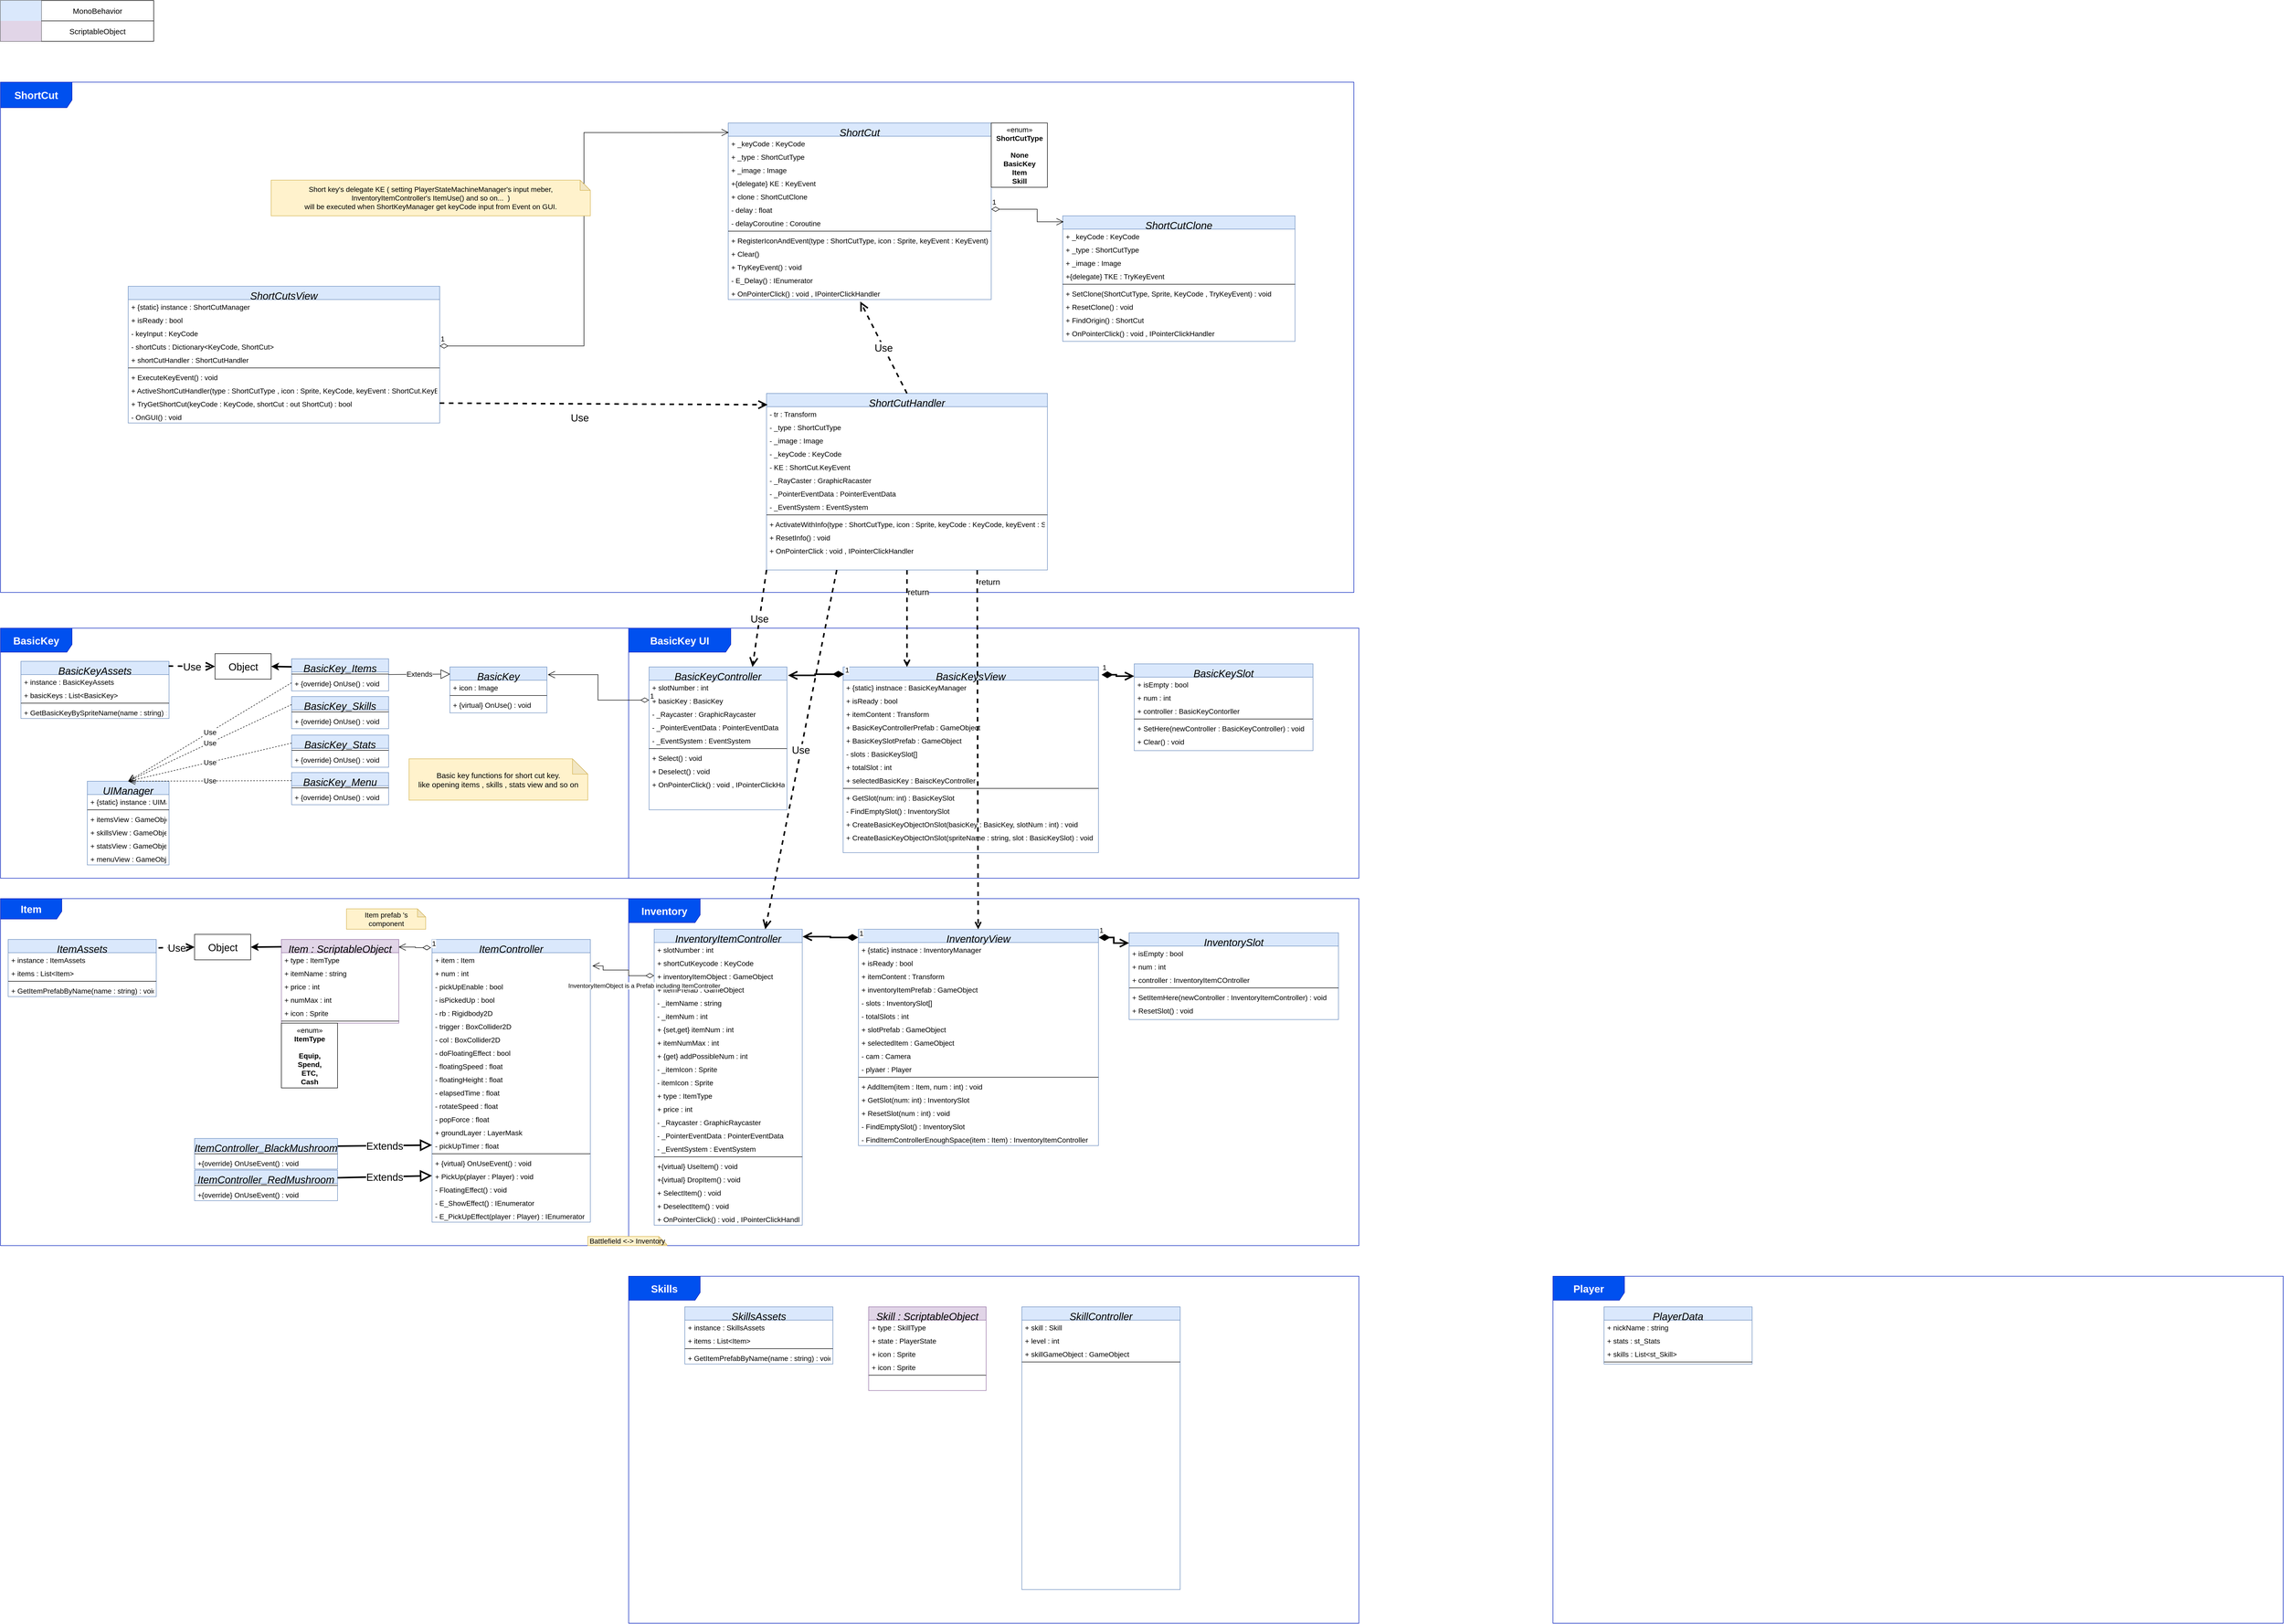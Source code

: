 <mxfile version="17.0.0" type="device"><diagram id="C5RBs43oDa-KdzZeNtuy" name="Page-1"><mxGraphModel dx="2844" dy="1572" grid="1" gridSize="10" guides="1" tooltips="1" connect="1" arrows="1" fold="1" page="1" pageScale="1" pageWidth="827" pageHeight="1169" math="0" shadow="0"><root><mxCell id="WIyWlLk6GJQsqaUBKTNV-0"/><mxCell id="WIyWlLk6GJQsqaUBKTNV-1" parent="WIyWlLk6GJQsqaUBKTNV-0"/><mxCell id="vj1f2ZIhAUDuud5oqrTt-171" value="ShortCut" style="shape=umlFrame;whiteSpace=wrap;html=1;width=140;height=50;fontSize=20;fontStyle=1;fillColor=#0050ef;strokeColor=#001DBC;fontColor=#ffffff;" parent="WIyWlLk6GJQsqaUBKTNV-1" vertex="1"><mxGeometry y="160" width="2650" height="1000" as="geometry"/></mxCell><mxCell id="vj1f2ZIhAUDuud5oqrTt-84" value="Item" style="shape=umlFrame;whiteSpace=wrap;html=1;width=120;height=40;fontSize=20;fontStyle=1;fillColor=#0050ef;fontColor=#ffffff;strokeColor=#001DBC;" parent="WIyWlLk6GJQsqaUBKTNV-1" vertex="1"><mxGeometry y="1760" width="1230" height="680" as="geometry"/></mxCell><mxCell id="zkfFHV4jXpPFQw0GAbJ--0" value="ShortCut" style="swimlane;fontStyle=2;align=center;verticalAlign=top;childLayout=stackLayout;horizontal=1;startSize=26;horizontalStack=0;resizeParent=1;resizeLast=0;collapsible=1;marginBottom=0;rounded=0;shadow=0;strokeWidth=1;fontSize=20;fillColor=#dae8fc;strokeColor=#6c8ebf;" parent="WIyWlLk6GJQsqaUBKTNV-1" vertex="1"><mxGeometry x="1425" y="240" width="515" height="346" as="geometry"><mxRectangle x="230" y="140" width="160" height="26" as="alternateBounds"/></mxGeometry></mxCell><mxCell id="vj1f2ZIhAUDuud5oqrTt-0" value="+ _keyCode : KeyCode" style="text;align=left;verticalAlign=top;spacingLeft=4;spacingRight=4;overflow=hidden;rotatable=0;points=[[0,0.5],[1,0.5]];portConstraint=eastwest;fontSize=14;" parent="zkfFHV4jXpPFQw0GAbJ--0" vertex="1"><mxGeometry y="26" width="515" height="26" as="geometry"/></mxCell><mxCell id="pOCW2yT6Q9sM4L19Q6Or-118" value="+ _type : ShortCutType" style="text;align=left;verticalAlign=top;spacingLeft=4;spacingRight=4;overflow=hidden;rotatable=0;points=[[0,0.5],[1,0.5]];portConstraint=eastwest;fontSize=14;" parent="zkfFHV4jXpPFQw0GAbJ--0" vertex="1"><mxGeometry y="52" width="515" height="26" as="geometry"/></mxCell><mxCell id="zkfFHV4jXpPFQw0GAbJ--1" value="+ _image : Image" style="text;align=left;verticalAlign=top;spacingLeft=4;spacingRight=4;overflow=hidden;rotatable=0;points=[[0,0.5],[1,0.5]];portConstraint=eastwest;fontSize=14;" parent="zkfFHV4jXpPFQw0GAbJ--0" vertex="1"><mxGeometry y="78" width="515" height="26" as="geometry"/></mxCell><mxCell id="vj1f2ZIhAUDuud5oqrTt-1" value="+{delegate} KE : KeyEvent" style="text;align=left;verticalAlign=top;spacingLeft=4;spacingRight=4;overflow=hidden;rotatable=0;points=[[0,0.5],[1,0.5]];portConstraint=eastwest;fontSize=14;" parent="zkfFHV4jXpPFQw0GAbJ--0" vertex="1"><mxGeometry y="104" width="515" height="26" as="geometry"/></mxCell><mxCell id="pOCW2yT6Q9sM4L19Q6Or-119" value="+ clone : ShortCutClone" style="text;align=left;verticalAlign=top;spacingLeft=4;spacingRight=4;overflow=hidden;rotatable=0;points=[[0,0.5],[1,0.5]];portConstraint=eastwest;fontSize=14;" parent="zkfFHV4jXpPFQw0GAbJ--0" vertex="1"><mxGeometry y="130" width="515" height="26" as="geometry"/></mxCell><mxCell id="vj1f2ZIhAUDuud5oqrTt-173" value="- delay : float" style="text;align=left;verticalAlign=top;spacingLeft=4;spacingRight=4;overflow=hidden;rotatable=0;points=[[0,0.5],[1,0.5]];portConstraint=eastwest;fontSize=14;" parent="zkfFHV4jXpPFQw0GAbJ--0" vertex="1"><mxGeometry y="156" width="515" height="26" as="geometry"/></mxCell><mxCell id="vj1f2ZIhAUDuud5oqrTt-174" value="- delayCoroutine : Coroutine" style="text;align=left;verticalAlign=top;spacingLeft=4;spacingRight=4;overflow=hidden;rotatable=0;points=[[0,0.5],[1,0.5]];portConstraint=eastwest;fontSize=14;" parent="zkfFHV4jXpPFQw0GAbJ--0" vertex="1"><mxGeometry y="182" width="515" height="26" as="geometry"/></mxCell><mxCell id="zkfFHV4jXpPFQw0GAbJ--4" value="" style="line;html=1;strokeWidth=1;align=left;verticalAlign=middle;spacingTop=-1;spacingLeft=3;spacingRight=3;rotatable=0;labelPosition=right;points=[];portConstraint=eastwest;fontSize=14;" parent="zkfFHV4jXpPFQw0GAbJ--0" vertex="1"><mxGeometry y="208" width="515" height="8" as="geometry"/></mxCell><mxCell id="zkfFHV4jXpPFQw0GAbJ--5" value="+ RegisterIconAndEvent(type : ShortCutType, icon : Sprite, keyEvent : KeyEvent)" style="text;align=left;verticalAlign=top;spacingLeft=4;spacingRight=4;overflow=hidden;rotatable=0;points=[[0,0.5],[1,0.5]];portConstraint=eastwest;fontSize=14;" parent="zkfFHV4jXpPFQw0GAbJ--0" vertex="1"><mxGeometry y="216" width="515" height="26" as="geometry"/></mxCell><mxCell id="vj1f2ZIhAUDuud5oqrTt-33" value="+ Clear()" style="text;align=left;verticalAlign=top;spacingLeft=4;spacingRight=4;overflow=hidden;rotatable=0;points=[[0,0.5],[1,0.5]];portConstraint=eastwest;fontSize=14;" parent="zkfFHV4jXpPFQw0GAbJ--0" vertex="1"><mxGeometry y="242" width="515" height="26" as="geometry"/></mxCell><mxCell id="pOCW2yT6Q9sM4L19Q6Or-121" value="+ TryKeyEvent() : void" style="text;align=left;verticalAlign=top;spacingLeft=4;spacingRight=4;overflow=hidden;rotatable=0;points=[[0,0.5],[1,0.5]];portConstraint=eastwest;fontSize=14;" parent="zkfFHV4jXpPFQw0GAbJ--0" vertex="1"><mxGeometry y="268" width="515" height="26" as="geometry"/></mxCell><mxCell id="vj1f2ZIhAUDuud5oqrTt-172" value="- E_Delay() : IEnumerator" style="text;align=left;verticalAlign=top;spacingLeft=4;spacingRight=4;overflow=hidden;rotatable=0;points=[[0,0.5],[1,0.5]];portConstraint=eastwest;fontSize=14;" parent="zkfFHV4jXpPFQw0GAbJ--0" vertex="1"><mxGeometry y="294" width="515" height="26" as="geometry"/></mxCell><mxCell id="pOCW2yT6Q9sM4L19Q6Or-120" value="+ OnPointerClick() : void , IPointerClickHandler" style="text;align=left;verticalAlign=top;spacingLeft=4;spacingRight=4;overflow=hidden;rotatable=0;points=[[0,0.5],[1,0.5]];portConstraint=eastwest;fontSize=14;" parent="zkfFHV4jXpPFQw0GAbJ--0" vertex="1"><mxGeometry y="320" width="515" height="26" as="geometry"/></mxCell><mxCell id="1SncuxdxkJmbSFr4_wio-2" value="ShortCutsView" style="swimlane;fontStyle=2;align=center;verticalAlign=top;childLayout=stackLayout;horizontal=1;startSize=26;horizontalStack=0;resizeParent=1;resizeLast=0;collapsible=1;marginBottom=0;rounded=0;shadow=0;strokeWidth=1;fontSize=20;fillColor=#dae8fc;strokeColor=#6c8ebf;" parent="WIyWlLk6GJQsqaUBKTNV-1" vertex="1"><mxGeometry x="250" y="560" width="610" height="268" as="geometry"><mxRectangle x="230" y="140" width="160" height="26" as="alternateBounds"/></mxGeometry></mxCell><mxCell id="vj1f2ZIhAUDuud5oqrTt-2" value="+ {static} instance : ShortCutManager" style="text;align=left;verticalAlign=top;spacingLeft=4;spacingRight=4;overflow=hidden;rotatable=0;points=[[0,0.5],[1,0.5]];portConstraint=eastwest;fontSize=14;" parent="1SncuxdxkJmbSFr4_wio-2" vertex="1"><mxGeometry y="26" width="610" height="26" as="geometry"/></mxCell><mxCell id="pOCW2yT6Q9sM4L19Q6Or-138" value="+ isReady : bool" style="text;align=left;verticalAlign=top;spacingLeft=4;spacingRight=4;overflow=hidden;rotatable=0;points=[[0,0.5],[1,0.5]];portConstraint=eastwest;fontSize=14;" parent="1SncuxdxkJmbSFr4_wio-2" vertex="1"><mxGeometry y="52" width="610" height="26" as="geometry"/></mxCell><mxCell id="pOCW2yT6Q9sM4L19Q6Or-139" value="- keyInput : KeyCode" style="text;align=left;verticalAlign=top;spacingLeft=4;spacingRight=4;overflow=hidden;rotatable=0;points=[[0,0.5],[1,0.5]];portConstraint=eastwest;fontSize=14;" parent="1SncuxdxkJmbSFr4_wio-2" vertex="1"><mxGeometry y="78" width="610" height="26" as="geometry"/></mxCell><mxCell id="pOCW2yT6Q9sM4L19Q6Or-140" value="- shortCuts : Dictionary&lt;KeyCode, ShortCut&gt;" style="text;align=left;verticalAlign=top;spacingLeft=4;spacingRight=4;overflow=hidden;rotatable=0;points=[[0,0.5],[1,0.5]];portConstraint=eastwest;fontSize=14;" parent="1SncuxdxkJmbSFr4_wio-2" vertex="1"><mxGeometry y="104" width="610" height="26" as="geometry"/></mxCell><mxCell id="pOCW2yT6Q9sM4L19Q6Or-141" value="+ shortCutHandler : ShortCutHandler" style="text;align=left;verticalAlign=top;spacingLeft=4;spacingRight=4;overflow=hidden;rotatable=0;points=[[0,0.5],[1,0.5]];portConstraint=eastwest;fontSize=14;" parent="1SncuxdxkJmbSFr4_wio-2" vertex="1"><mxGeometry y="130" width="610" height="26" as="geometry"/></mxCell><mxCell id="1SncuxdxkJmbSFr4_wio-4" value="" style="line;html=1;strokeWidth=1;align=left;verticalAlign=middle;spacingTop=-1;spacingLeft=3;spacingRight=3;rotatable=0;labelPosition=right;points=[];portConstraint=eastwest;fontSize=14;" parent="1SncuxdxkJmbSFr4_wio-2" vertex="1"><mxGeometry y="156" width="610" height="8" as="geometry"/></mxCell><mxCell id="vj1f2ZIhAUDuud5oqrTt-3" value="+ ExecuteKeyEvent() : void" style="text;align=left;verticalAlign=top;spacingLeft=4;spacingRight=4;overflow=hidden;rotatable=0;points=[[0,0.5],[1,0.5]];portConstraint=eastwest;fontSize=14;" parent="1SncuxdxkJmbSFr4_wio-2" vertex="1"><mxGeometry y="164" width="610" height="26" as="geometry"/></mxCell><mxCell id="vj1f2ZIhAUDuud5oqrTt-4" value="+ ActiveShortCutHandler(type : ShortCutType , icon : Sprite, KeyCode, keyEvent : ShortCut.KeyEvent) : void" style="text;align=left;verticalAlign=top;spacingLeft=4;spacingRight=4;overflow=hidden;rotatable=0;points=[[0,0.5],[1,0.5]];portConstraint=eastwest;fontSize=14;" parent="1SncuxdxkJmbSFr4_wio-2" vertex="1"><mxGeometry y="190" width="610" height="26" as="geometry"/></mxCell><mxCell id="vj1f2ZIhAUDuud5oqrTt-170" value="+ TryGetShortCut(keyCode : KeyCode, shortCut : out ShortCut) : bool" style="text;align=left;verticalAlign=top;spacingLeft=4;spacingRight=4;overflow=hidden;rotatable=0;points=[[0,0.5],[1,0.5]];portConstraint=eastwest;fontSize=14;" parent="1SncuxdxkJmbSFr4_wio-2" vertex="1"><mxGeometry y="216" width="610" height="26" as="geometry"/></mxCell><mxCell id="1SncuxdxkJmbSFr4_wio-11" value="- OnGUI() : void" style="text;align=left;verticalAlign=top;spacingLeft=4;spacingRight=4;overflow=hidden;rotatable=0;points=[[0,0.5],[1,0.5]];portConstraint=eastwest;fontSize=14;" parent="1SncuxdxkJmbSFr4_wio-2" vertex="1"><mxGeometry y="242" width="610" height="26" as="geometry"/></mxCell><mxCell id="vj1f2ZIhAUDuud5oqrTt-28" value="1" style="endArrow=open;html=1;endSize=12;startArrow=diamondThin;startSize=14;startFill=0;edgeStyle=orthogonalEdgeStyle;align=left;verticalAlign=bottom;rounded=0;entryX=0.002;entryY=0.054;entryDx=0;entryDy=0;entryPerimeter=0;fontSize=14;" parent="WIyWlLk6GJQsqaUBKTNV-1" source="pOCW2yT6Q9sM4L19Q6Or-140" target="zkfFHV4jXpPFQw0GAbJ--0" edge="1"><mxGeometry x="-1" y="3" relative="1" as="geometry"><mxPoint x="680" y="920" as="sourcePoint"/><mxPoint x="840" y="920" as="targetPoint"/><Array as="points"/></mxGeometry></mxCell><mxCell id="vj1f2ZIhAUDuud5oqrTt-35" value="Item : ScriptableObject" style="swimlane;fontStyle=2;align=center;verticalAlign=top;childLayout=stackLayout;horizontal=1;startSize=26;horizontalStack=0;resizeParent=1;resizeLast=0;collapsible=1;marginBottom=0;rounded=0;shadow=0;strokeWidth=1;fontSize=20;fillColor=#e1d5e7;strokeColor=#9673a6;" parent="WIyWlLk6GJQsqaUBKTNV-1" vertex="1"><mxGeometry x="550" y="1840" width="230" height="164" as="geometry"><mxRectangle x="230" y="140" width="160" height="26" as="alternateBounds"/></mxGeometry></mxCell><mxCell id="vj1f2ZIhAUDuud5oqrTt-46" value="+ type : ItemType" style="text;align=left;verticalAlign=top;spacingLeft=4;spacingRight=4;overflow=hidden;rotatable=0;points=[[0,0.5],[1,0.5]];portConstraint=eastwest;fontSize=14;" parent="vj1f2ZIhAUDuud5oqrTt-35" vertex="1"><mxGeometry y="26" width="230" height="26" as="geometry"/></mxCell><mxCell id="vj1f2ZIhAUDuud5oqrTt-36" value="+ itemName : string" style="text;align=left;verticalAlign=top;spacingLeft=4;spacingRight=4;overflow=hidden;rotatable=0;points=[[0,0.5],[1,0.5]];portConstraint=eastwest;fontSize=14;" parent="vj1f2ZIhAUDuud5oqrTt-35" vertex="1"><mxGeometry y="52" width="230" height="26" as="geometry"/></mxCell><mxCell id="vj1f2ZIhAUDuud5oqrTt-42" value="+ price : int" style="text;align=left;verticalAlign=top;spacingLeft=4;spacingRight=4;overflow=hidden;rotatable=0;points=[[0,0.5],[1,0.5]];portConstraint=eastwest;fontSize=14;" parent="vj1f2ZIhAUDuud5oqrTt-35" vertex="1"><mxGeometry y="78" width="230" height="26" as="geometry"/></mxCell><mxCell id="vj1f2ZIhAUDuud5oqrTt-43" value="+ numMax : int" style="text;align=left;verticalAlign=top;spacingLeft=4;spacingRight=4;overflow=hidden;rotatable=0;points=[[0,0.5],[1,0.5]];portConstraint=eastwest;fontSize=14;" parent="vj1f2ZIhAUDuud5oqrTt-35" vertex="1"><mxGeometry y="104" width="230" height="26" as="geometry"/></mxCell><mxCell id="vj1f2ZIhAUDuud5oqrTt-44" value="+ icon : Sprite" style="text;align=left;verticalAlign=top;spacingLeft=4;spacingRight=4;overflow=hidden;rotatable=0;points=[[0,0.5],[1,0.5]];portConstraint=eastwest;fontSize=14;" parent="vj1f2ZIhAUDuud5oqrTt-35" vertex="1"><mxGeometry y="130" width="230" height="26" as="geometry"/></mxCell><mxCell id="vj1f2ZIhAUDuud5oqrTt-39" value="" style="line;html=1;strokeWidth=1;align=left;verticalAlign=middle;spacingTop=-1;spacingLeft=3;spacingRight=3;rotatable=0;labelPosition=right;points=[];portConstraint=eastwest;fontSize=14;" parent="vj1f2ZIhAUDuud5oqrTt-35" vertex="1"><mxGeometry y="156" width="230" height="8" as="geometry"/></mxCell><mxCell id="vj1f2ZIhAUDuud5oqrTt-45" value="«enum»&lt;br style=&quot;font-size: 14px;&quot;&gt;&lt;b style=&quot;font-size: 14px;&quot;&gt;ItemType&lt;br style=&quot;font-size: 14px;&quot;&gt;&lt;br style=&quot;font-size: 14px;&quot;&gt;Equip,&lt;br style=&quot;font-size: 14px;&quot;&gt;Spend,&lt;br style=&quot;font-size: 14px;&quot;&gt;ETC,&lt;br style=&quot;font-size: 14px;&quot;&gt;Cash&lt;br style=&quot;font-size: 14px;&quot;&gt;&lt;/b&gt;" style="html=1;fontSize=14;" parent="WIyWlLk6GJQsqaUBKTNV-1" vertex="1"><mxGeometry x="550" y="2004" width="110" height="127" as="geometry"/></mxCell><mxCell id="vj1f2ZIhAUDuud5oqrTt-47" value="ItemController" style="swimlane;fontStyle=2;align=center;verticalAlign=top;childLayout=stackLayout;horizontal=1;startSize=26;horizontalStack=0;resizeParent=1;resizeLast=0;collapsible=1;marginBottom=0;rounded=0;shadow=0;strokeWidth=1;fontSize=20;fillColor=#dae8fc;strokeColor=#6c8ebf;" parent="WIyWlLk6GJQsqaUBKTNV-1" vertex="1"><mxGeometry x="845" y="1840" width="310" height="554" as="geometry"><mxRectangle x="230" y="140" width="160" height="26" as="alternateBounds"/></mxGeometry></mxCell><mxCell id="vj1f2ZIhAUDuud5oqrTt-48" value="+ item : Item" style="text;align=left;verticalAlign=top;spacingLeft=4;spacingRight=4;overflow=hidden;rotatable=0;points=[[0,0.5],[1,0.5]];portConstraint=eastwest;fontSize=14;" parent="vj1f2ZIhAUDuud5oqrTt-47" vertex="1"><mxGeometry y="26" width="310" height="26" as="geometry"/></mxCell><mxCell id="vj1f2ZIhAUDuud5oqrTt-49" value="+ num : int" style="text;align=left;verticalAlign=top;spacingLeft=4;spacingRight=4;overflow=hidden;rotatable=0;points=[[0,0.5],[1,0.5]];portConstraint=eastwest;fontSize=14;" parent="vj1f2ZIhAUDuud5oqrTt-47" vertex="1"><mxGeometry y="52" width="310" height="26" as="geometry"/></mxCell><mxCell id="vj1f2ZIhAUDuud5oqrTt-50" value="- pickUpEnable : bool" style="text;align=left;verticalAlign=top;spacingLeft=4;spacingRight=4;overflow=hidden;rotatable=0;points=[[0,0.5],[1,0.5]];portConstraint=eastwest;fontSize=14;" parent="vj1f2ZIhAUDuud5oqrTt-47" vertex="1"><mxGeometry y="78" width="310" height="26" as="geometry"/></mxCell><mxCell id="vj1f2ZIhAUDuud5oqrTt-51" value="- isPickedUp : bool" style="text;align=left;verticalAlign=top;spacingLeft=4;spacingRight=4;overflow=hidden;rotatable=0;points=[[0,0.5],[1,0.5]];portConstraint=eastwest;fontSize=14;" parent="vj1f2ZIhAUDuud5oqrTt-47" vertex="1"><mxGeometry y="104" width="310" height="26" as="geometry"/></mxCell><mxCell id="vj1f2ZIhAUDuud5oqrTt-52" value="- rb : Rigidbody2D" style="text;align=left;verticalAlign=top;spacingLeft=4;spacingRight=4;overflow=hidden;rotatable=0;points=[[0,0.5],[1,0.5]];portConstraint=eastwest;fontSize=14;" parent="vj1f2ZIhAUDuud5oqrTt-47" vertex="1"><mxGeometry y="130" width="310" height="26" as="geometry"/></mxCell><mxCell id="vj1f2ZIhAUDuud5oqrTt-54" value="- trigger : BoxCollider2D" style="text;align=left;verticalAlign=top;spacingLeft=4;spacingRight=4;overflow=hidden;rotatable=0;points=[[0,0.5],[1,0.5]];portConstraint=eastwest;fontSize=14;" parent="vj1f2ZIhAUDuud5oqrTt-47" vertex="1"><mxGeometry y="156" width="310" height="26" as="geometry"/></mxCell><mxCell id="vj1f2ZIhAUDuud5oqrTt-55" value="- col : BoxCollider2D" style="text;align=left;verticalAlign=top;spacingLeft=4;spacingRight=4;overflow=hidden;rotatable=0;points=[[0,0.5],[1,0.5]];portConstraint=eastwest;fontSize=14;" parent="vj1f2ZIhAUDuud5oqrTt-47" vertex="1"><mxGeometry y="182" width="310" height="26" as="geometry"/></mxCell><mxCell id="vj1f2ZIhAUDuud5oqrTt-56" value="- doFloatingEffect : bool" style="text;align=left;verticalAlign=top;spacingLeft=4;spacingRight=4;overflow=hidden;rotatable=0;points=[[0,0.5],[1,0.5]];portConstraint=eastwest;fontSize=14;" parent="vj1f2ZIhAUDuud5oqrTt-47" vertex="1"><mxGeometry y="208" width="310" height="26" as="geometry"/></mxCell><mxCell id="vj1f2ZIhAUDuud5oqrTt-59" value="- floatingSpeed : float" style="text;align=left;verticalAlign=top;spacingLeft=4;spacingRight=4;overflow=hidden;rotatable=0;points=[[0,0.5],[1,0.5]];portConstraint=eastwest;fontSize=14;" parent="vj1f2ZIhAUDuud5oqrTt-47" vertex="1"><mxGeometry y="234" width="310" height="26" as="geometry"/></mxCell><mxCell id="vj1f2ZIhAUDuud5oqrTt-60" value="- floatingHeight : float" style="text;align=left;verticalAlign=top;spacingLeft=4;spacingRight=4;overflow=hidden;rotatable=0;points=[[0,0.5],[1,0.5]];portConstraint=eastwest;fontSize=14;" parent="vj1f2ZIhAUDuud5oqrTt-47" vertex="1"><mxGeometry y="260" width="310" height="26" as="geometry"/></mxCell><mxCell id="vj1f2ZIhAUDuud5oqrTt-63" value="- elapsedTime : float" style="text;align=left;verticalAlign=top;spacingLeft=4;spacingRight=4;overflow=hidden;rotatable=0;points=[[0,0.5],[1,0.5]];portConstraint=eastwest;fontSize=14;" parent="vj1f2ZIhAUDuud5oqrTt-47" vertex="1"><mxGeometry y="286" width="310" height="26" as="geometry"/></mxCell><mxCell id="vj1f2ZIhAUDuud5oqrTt-57" value="- rotateSpeed : float" style="text;align=left;verticalAlign=top;spacingLeft=4;spacingRight=4;overflow=hidden;rotatable=0;points=[[0,0.5],[1,0.5]];portConstraint=eastwest;fontSize=14;" parent="vj1f2ZIhAUDuud5oqrTt-47" vertex="1"><mxGeometry y="312" width="310" height="26" as="geometry"/></mxCell><mxCell id="vj1f2ZIhAUDuud5oqrTt-58" value="- popForce : float" style="text;align=left;verticalAlign=top;spacingLeft=4;spacingRight=4;overflow=hidden;rotatable=0;points=[[0,0.5],[1,0.5]];portConstraint=eastwest;fontSize=14;" parent="vj1f2ZIhAUDuud5oqrTt-47" vertex="1"><mxGeometry y="338" width="310" height="26" as="geometry"/></mxCell><mxCell id="vj1f2ZIhAUDuud5oqrTt-61" value="+ groundLayer : LayerMask" style="text;align=left;verticalAlign=top;spacingLeft=4;spacingRight=4;overflow=hidden;rotatable=0;points=[[0,0.5],[1,0.5]];portConstraint=eastwest;fontSize=14;" parent="vj1f2ZIhAUDuud5oqrTt-47" vertex="1"><mxGeometry y="364" width="310" height="26" as="geometry"/></mxCell><mxCell id="vj1f2ZIhAUDuud5oqrTt-62" value="- pickUpTimer : float" style="text;align=left;verticalAlign=top;spacingLeft=4;spacingRight=4;overflow=hidden;rotatable=0;points=[[0,0.5],[1,0.5]];portConstraint=eastwest;fontSize=14;" parent="vj1f2ZIhAUDuud5oqrTt-47" vertex="1"><mxGeometry y="390" width="310" height="26" as="geometry"/></mxCell><mxCell id="vj1f2ZIhAUDuud5oqrTt-53" value="" style="line;html=1;strokeWidth=1;align=left;verticalAlign=middle;spacingTop=-1;spacingLeft=3;spacingRight=3;rotatable=0;labelPosition=right;points=[];portConstraint=eastwest;fontSize=14;" parent="vj1f2ZIhAUDuud5oqrTt-47" vertex="1"><mxGeometry y="416" width="310" height="8" as="geometry"/></mxCell><mxCell id="vj1f2ZIhAUDuud5oqrTt-65" value="+ {virtual} OnUseEvent() : void" style="text;align=left;verticalAlign=top;spacingLeft=4;spacingRight=4;overflow=hidden;rotatable=0;points=[[0,0.5],[1,0.5]];portConstraint=eastwest;fontSize=14;" parent="vj1f2ZIhAUDuud5oqrTt-47" vertex="1"><mxGeometry y="424" width="310" height="26" as="geometry"/></mxCell><mxCell id="vj1f2ZIhAUDuud5oqrTt-67" value="+ PickUp(player : Player) : void" style="text;align=left;verticalAlign=top;spacingLeft=4;spacingRight=4;overflow=hidden;rotatable=0;points=[[0,0.5],[1,0.5]];portConstraint=eastwest;fontSize=14;" parent="vj1f2ZIhAUDuud5oqrTt-47" vertex="1"><mxGeometry y="450" width="310" height="26" as="geometry"/></mxCell><mxCell id="vj1f2ZIhAUDuud5oqrTt-66" value="- FloatingEffect() : void" style="text;align=left;verticalAlign=top;spacingLeft=4;spacingRight=4;overflow=hidden;rotatable=0;points=[[0,0.5],[1,0.5]];portConstraint=eastwest;fontSize=14;" parent="vj1f2ZIhAUDuud5oqrTt-47" vertex="1"><mxGeometry y="476" width="310" height="26" as="geometry"/></mxCell><mxCell id="vj1f2ZIhAUDuud5oqrTt-64" value="- E_ShowEffect() : IEnumerator" style="text;align=left;verticalAlign=top;spacingLeft=4;spacingRight=4;overflow=hidden;rotatable=0;points=[[0,0.5],[1,0.5]];portConstraint=eastwest;fontSize=14;" parent="vj1f2ZIhAUDuud5oqrTt-47" vertex="1"><mxGeometry y="502" width="310" height="26" as="geometry"/></mxCell><mxCell id="vj1f2ZIhAUDuud5oqrTt-68" value="- E_PickUpEffect(player : Player) : IEnumerator" style="text;align=left;verticalAlign=top;spacingLeft=4;spacingRight=4;overflow=hidden;rotatable=0;points=[[0,0.5],[1,0.5]];portConstraint=eastwest;fontSize=14;" parent="vj1f2ZIhAUDuud5oqrTt-47" vertex="1"><mxGeometry y="528" width="310" height="26" as="geometry"/></mxCell><mxCell id="vj1f2ZIhAUDuud5oqrTt-69" value="ItemController_BlackMushroom" style="swimlane;fontStyle=2;align=center;verticalAlign=top;childLayout=stackLayout;horizontal=1;startSize=26;horizontalStack=0;resizeParent=1;resizeLast=0;collapsible=1;marginBottom=0;rounded=0;shadow=0;strokeWidth=1;fontSize=20;fillColor=#dae8fc;strokeColor=#6c8ebf;" parent="WIyWlLk6GJQsqaUBKTNV-1" vertex="1"><mxGeometry x="380" y="2230" width="280" height="60" as="geometry"><mxRectangle x="230" y="140" width="160" height="26" as="alternateBounds"/></mxGeometry></mxCell><mxCell id="vj1f2ZIhAUDuud5oqrTt-75" value="" style="line;html=1;strokeWidth=1;align=left;verticalAlign=middle;spacingTop=-1;spacingLeft=3;spacingRight=3;rotatable=0;labelPosition=right;points=[];portConstraint=eastwest;fontSize=14;" parent="vj1f2ZIhAUDuud5oqrTt-69" vertex="1"><mxGeometry y="26" width="280" height="8" as="geometry"/></mxCell><mxCell id="vj1f2ZIhAUDuud5oqrTt-73" value="+{override} OnUseEvent() : void" style="text;align=left;verticalAlign=top;spacingLeft=4;spacingRight=4;overflow=hidden;rotatable=0;points=[[0,0.5],[1,0.5]];portConstraint=eastwest;fontSize=14;" parent="vj1f2ZIhAUDuud5oqrTt-69" vertex="1"><mxGeometry y="34" width="280" height="26" as="geometry"/></mxCell><mxCell id="vj1f2ZIhAUDuud5oqrTt-76" value="ItemController_RedMushroom" style="swimlane;fontStyle=2;align=center;verticalAlign=top;childLayout=stackLayout;horizontal=1;startSize=26;horizontalStack=0;resizeParent=1;resizeLast=0;collapsible=1;marginBottom=0;rounded=0;shadow=0;strokeWidth=1;fontSize=20;fillColor=#dae8fc;strokeColor=#6c8ebf;" parent="WIyWlLk6GJQsqaUBKTNV-1" vertex="1"><mxGeometry x="380" y="2292" width="280" height="60" as="geometry"><mxRectangle x="230" y="140" width="160" height="26" as="alternateBounds"/></mxGeometry></mxCell><mxCell id="vj1f2ZIhAUDuud5oqrTt-77" value="" style="line;html=1;strokeWidth=1;align=left;verticalAlign=middle;spacingTop=-1;spacingLeft=3;spacingRight=3;rotatable=0;labelPosition=right;points=[];portConstraint=eastwest;fontSize=14;" parent="vj1f2ZIhAUDuud5oqrTt-76" vertex="1"><mxGeometry y="26" width="280" height="8" as="geometry"/></mxCell><mxCell id="vj1f2ZIhAUDuud5oqrTt-78" value="+{override} OnUseEvent() : void" style="text;align=left;verticalAlign=top;spacingLeft=4;spacingRight=4;overflow=hidden;rotatable=0;points=[[0,0.5],[1,0.5]];portConstraint=eastwest;fontSize=14;" parent="vj1f2ZIhAUDuud5oqrTt-76" vertex="1"><mxGeometry y="34" width="280" height="26" as="geometry"/></mxCell><mxCell id="vj1f2ZIhAUDuud5oqrTt-79" value="1" style="endArrow=open;html=1;endSize=12;startArrow=diamondThin;startSize=14;startFill=0;edgeStyle=orthogonalEdgeStyle;align=left;verticalAlign=bottom;rounded=0;exitX=-0.006;exitY=0.029;exitDx=0;exitDy=0;exitPerimeter=0;entryX=0.998;entryY=0.091;entryDx=0;entryDy=0;entryPerimeter=0;fontSize=14;" parent="WIyWlLk6GJQsqaUBKTNV-1" source="vj1f2ZIhAUDuud5oqrTt-47" target="vj1f2ZIhAUDuud5oqrTt-35" edge="1"><mxGeometry x="-1" y="3" relative="1" as="geometry"><mxPoint x="760" y="2020" as="sourcePoint"/><mxPoint x="920" y="2020" as="targetPoint"/></mxGeometry></mxCell><mxCell id="vj1f2ZIhAUDuud5oqrTt-85" value="Inventory" style="shape=umlFrame;whiteSpace=wrap;html=1;width=140;height=47;fontSize=20;fontStyle=1;fillColor=#0050ef;fontColor=#ffffff;strokeColor=#001DBC;" parent="WIyWlLk6GJQsqaUBKTNV-1" vertex="1"><mxGeometry x="1230" y="1760" width="1430" height="680" as="geometry"/></mxCell><mxCell id="vj1f2ZIhAUDuud5oqrTt-86" value="InventoryItemController" style="swimlane;fontStyle=2;align=center;verticalAlign=top;childLayout=stackLayout;horizontal=1;startSize=26;horizontalStack=0;resizeParent=1;resizeLast=0;collapsible=1;marginBottom=0;rounded=0;shadow=0;strokeWidth=1;fontSize=20;fillColor=#dae8fc;strokeColor=#6c8ebf;" parent="WIyWlLk6GJQsqaUBKTNV-1" vertex="1"><mxGeometry x="1280" y="1820" width="290" height="580" as="geometry"><mxRectangle x="230" y="140" width="160" height="26" as="alternateBounds"/></mxGeometry></mxCell><mxCell id="vj1f2ZIhAUDuud5oqrTt-87" value="+ slotNumber : int" style="text;align=left;verticalAlign=top;spacingLeft=4;spacingRight=4;overflow=hidden;rotatable=0;points=[[0,0.5],[1,0.5]];portConstraint=eastwest;fontSize=14;" parent="vj1f2ZIhAUDuud5oqrTt-86" vertex="1"><mxGeometry y="26" width="290" height="26" as="geometry"/></mxCell><mxCell id="vj1f2ZIhAUDuud5oqrTt-93" value="+ shortCutKeycode : KeyCode" style="text;align=left;verticalAlign=top;spacingLeft=4;spacingRight=4;overflow=hidden;rotatable=0;points=[[0,0.5],[1,0.5]];portConstraint=eastwest;fontSize=14;" parent="vj1f2ZIhAUDuud5oqrTt-86" vertex="1"><mxGeometry y="52" width="290" height="26" as="geometry"/></mxCell><mxCell id="vj1f2ZIhAUDuud5oqrTt-94" value="+ inventoryItemObject : GameObject" style="text;align=left;verticalAlign=top;spacingLeft=4;spacingRight=4;overflow=hidden;rotatable=0;points=[[0,0.5],[1,0.5]];portConstraint=eastwest;fontSize=14;" parent="vj1f2ZIhAUDuud5oqrTt-86" vertex="1"><mxGeometry y="78" width="290" height="26" as="geometry"/></mxCell><mxCell id="vj1f2ZIhAUDuud5oqrTt-95" value="+ itemPrefab : GameObject" style="text;align=left;verticalAlign=top;spacingLeft=4;spacingRight=4;overflow=hidden;rotatable=0;points=[[0,0.5],[1,0.5]];portConstraint=eastwest;fontSize=14;" parent="vj1f2ZIhAUDuud5oqrTt-86" vertex="1"><mxGeometry y="104" width="290" height="26" as="geometry"/></mxCell><mxCell id="vj1f2ZIhAUDuud5oqrTt-96" value="- _itemName : string" style="text;align=left;verticalAlign=top;spacingLeft=4;spacingRight=4;overflow=hidden;rotatable=0;points=[[0,0.5],[1,0.5]];portConstraint=eastwest;fontSize=14;" parent="vj1f2ZIhAUDuud5oqrTt-86" vertex="1"><mxGeometry y="130" width="290" height="26" as="geometry"/></mxCell><mxCell id="vj1f2ZIhAUDuud5oqrTt-106" value="- _itemNum : int" style="text;align=left;verticalAlign=top;spacingLeft=4;spacingRight=4;overflow=hidden;rotatable=0;points=[[0,0.5],[1,0.5]];portConstraint=eastwest;fontSize=14;" parent="vj1f2ZIhAUDuud5oqrTt-86" vertex="1"><mxGeometry y="156" width="290" height="26" as="geometry"/></mxCell><mxCell id="vj1f2ZIhAUDuud5oqrTt-97" value="+ {set,get} itemNum : int" style="text;align=left;verticalAlign=top;spacingLeft=4;spacingRight=4;overflow=hidden;rotatable=0;points=[[0,0.5],[1,0.5]];portConstraint=eastwest;fontSize=14;" parent="vj1f2ZIhAUDuud5oqrTt-86" vertex="1"><mxGeometry y="182" width="290" height="26" as="geometry"/></mxCell><mxCell id="vj1f2ZIhAUDuud5oqrTt-107" value="+ itemNumMax : int" style="text;align=left;verticalAlign=top;spacingLeft=4;spacingRight=4;overflow=hidden;rotatable=0;points=[[0,0.5],[1,0.5]];portConstraint=eastwest;fontSize=14;" parent="vj1f2ZIhAUDuud5oqrTt-86" vertex="1"><mxGeometry y="208" width="290" height="26" as="geometry"/></mxCell><mxCell id="vj1f2ZIhAUDuud5oqrTt-108" value="+ {get} addPossibleNum : int" style="text;align=left;verticalAlign=top;spacingLeft=4;spacingRight=4;overflow=hidden;rotatable=0;points=[[0,0.5],[1,0.5]];portConstraint=eastwest;fontSize=14;" parent="vj1f2ZIhAUDuud5oqrTt-86" vertex="1"><mxGeometry y="234" width="290" height="26" as="geometry"/></mxCell><mxCell id="vj1f2ZIhAUDuud5oqrTt-109" value="- _itemIcon : Sprite" style="text;align=left;verticalAlign=top;spacingLeft=4;spacingRight=4;overflow=hidden;rotatable=0;points=[[0,0.5],[1,0.5]];portConstraint=eastwest;fontSize=14;" parent="vj1f2ZIhAUDuud5oqrTt-86" vertex="1"><mxGeometry y="260" width="290" height="26" as="geometry"/></mxCell><mxCell id="vj1f2ZIhAUDuud5oqrTt-110" value="- itemIcon : Sprite" style="text;align=left;verticalAlign=top;spacingLeft=4;spacingRight=4;overflow=hidden;rotatable=0;points=[[0,0.5],[1,0.5]];portConstraint=eastwest;fontSize=14;" parent="vj1f2ZIhAUDuud5oqrTt-86" vertex="1"><mxGeometry y="286" width="290" height="26" as="geometry"/></mxCell><mxCell id="vj1f2ZIhAUDuud5oqrTt-111" value="+ type : ItemType" style="text;align=left;verticalAlign=top;spacingLeft=4;spacingRight=4;overflow=hidden;rotatable=0;points=[[0,0.5],[1,0.5]];portConstraint=eastwest;fontSize=14;" parent="vj1f2ZIhAUDuud5oqrTt-86" vertex="1"><mxGeometry y="312" width="290" height="26" as="geometry"/></mxCell><mxCell id="vj1f2ZIhAUDuud5oqrTt-112" value="+ price : int" style="text;align=left;verticalAlign=top;spacingLeft=4;spacingRight=4;overflow=hidden;rotatable=0;points=[[0,0.5],[1,0.5]];portConstraint=eastwest;fontSize=14;" parent="vj1f2ZIhAUDuud5oqrTt-86" vertex="1"><mxGeometry y="338" width="290" height="26" as="geometry"/></mxCell><mxCell id="vj1f2ZIhAUDuud5oqrTt-113" value="- _Raycaster : GraphicRaycaster" style="text;align=left;verticalAlign=top;spacingLeft=4;spacingRight=4;overflow=hidden;rotatable=0;points=[[0,0.5],[1,0.5]];portConstraint=eastwest;fontSize=14;" parent="vj1f2ZIhAUDuud5oqrTt-86" vertex="1"><mxGeometry y="364" width="290" height="26" as="geometry"/></mxCell><mxCell id="vj1f2ZIhAUDuud5oqrTt-114" value="- _PointerEventData : PointerEventData" style="text;align=left;verticalAlign=top;spacingLeft=4;spacingRight=4;overflow=hidden;rotatable=0;points=[[0,0.5],[1,0.5]];portConstraint=eastwest;fontSize=14;" parent="vj1f2ZIhAUDuud5oqrTt-86" vertex="1"><mxGeometry y="390" width="290" height="26" as="geometry"/></mxCell><mxCell id="vj1f2ZIhAUDuud5oqrTt-115" value="- _EventSystem : EventSystem" style="text;align=left;verticalAlign=top;spacingLeft=4;spacingRight=4;overflow=hidden;rotatable=0;points=[[0,0.5],[1,0.5]];portConstraint=eastwest;fontSize=14;" parent="vj1f2ZIhAUDuud5oqrTt-86" vertex="1"><mxGeometry y="416" width="290" height="26" as="geometry"/></mxCell><mxCell id="vj1f2ZIhAUDuud5oqrTt-92" value="" style="line;html=1;strokeWidth=1;align=left;verticalAlign=middle;spacingTop=-1;spacingLeft=3;spacingRight=3;rotatable=0;labelPosition=right;points=[];portConstraint=eastwest;fontSize=14;" parent="vj1f2ZIhAUDuud5oqrTt-86" vertex="1"><mxGeometry y="442" width="290" height="8" as="geometry"/></mxCell><mxCell id="vj1f2ZIhAUDuud5oqrTt-116" value="+{virtual} UseItem() : void" style="text;align=left;verticalAlign=top;spacingLeft=4;spacingRight=4;overflow=hidden;rotatable=0;points=[[0,0.5],[1,0.5]];portConstraint=eastwest;fontSize=14;" parent="vj1f2ZIhAUDuud5oqrTt-86" vertex="1"><mxGeometry y="450" width="290" height="26" as="geometry"/></mxCell><mxCell id="vj1f2ZIhAUDuud5oqrTt-117" value="+{virtual} DropItem() : void" style="text;align=left;verticalAlign=top;spacingLeft=4;spacingRight=4;overflow=hidden;rotatable=0;points=[[0,0.5],[1,0.5]];portConstraint=eastwest;fontSize=14;" parent="vj1f2ZIhAUDuud5oqrTt-86" vertex="1"><mxGeometry y="476" width="290" height="26" as="geometry"/></mxCell><mxCell id="vj1f2ZIhAUDuud5oqrTt-119" value="+ SelectItem() : void" style="text;align=left;verticalAlign=top;spacingLeft=4;spacingRight=4;overflow=hidden;rotatable=0;points=[[0,0.5],[1,0.5]];portConstraint=eastwest;fontSize=14;" parent="vj1f2ZIhAUDuud5oqrTt-86" vertex="1"><mxGeometry y="502" width="290" height="26" as="geometry"/></mxCell><mxCell id="vj1f2ZIhAUDuud5oqrTt-120" value="+ DeselectItem() : void" style="text;align=left;verticalAlign=top;spacingLeft=4;spacingRight=4;overflow=hidden;rotatable=0;points=[[0,0.5],[1,0.5]];portConstraint=eastwest;fontSize=14;" parent="vj1f2ZIhAUDuud5oqrTt-86" vertex="1"><mxGeometry y="528" width="290" height="26" as="geometry"/></mxCell><mxCell id="vj1f2ZIhAUDuud5oqrTt-118" value="+ OnPointerClick() : void , IPointerClickHandler" style="text;align=left;verticalAlign=top;spacingLeft=4;spacingRight=4;overflow=hidden;rotatable=0;points=[[0,0.5],[1,0.5]];portConstraint=eastwest;fontSize=14;" parent="vj1f2ZIhAUDuud5oqrTt-86" vertex="1"><mxGeometry y="554" width="290" height="26" as="geometry"/></mxCell><mxCell id="vj1f2ZIhAUDuud5oqrTt-123" value="&lt;span style=&quot;font-size: 14px;&quot;&gt;Item prefab 's component&lt;/span&gt;" style="shape=note;whiteSpace=wrap;html=1;backgroundOutline=1;darkOpacity=0.05;size=16;fillColor=#fff2cc;strokeColor=#d6b656;fontSize=14;" parent="WIyWlLk6GJQsqaUBKTNV-1" vertex="1"><mxGeometry x="677.5" y="1780" width="155" height="40" as="geometry"/></mxCell><mxCell id="vj1f2ZIhAUDuud5oqrTt-125" value="&lt;span style=&quot;font-size: 14px;&quot;&gt;Battlefield &amp;lt;-&amp;gt; Inventory&lt;/span&gt;" style="shape=note;whiteSpace=wrap;html=1;backgroundOutline=1;darkOpacity=0.05;size=16;fillColor=#fff2cc;strokeColor=#d6b656;fontSize=14;" parent="WIyWlLk6GJQsqaUBKTNV-1" vertex="1"><mxGeometry x="1150" y="2422" width="155" height="18" as="geometry"/></mxCell><mxCell id="vj1f2ZIhAUDuud5oqrTt-129" value="InventoryView" style="swimlane;fontStyle=2;align=center;verticalAlign=top;childLayout=stackLayout;horizontal=1;startSize=26;horizontalStack=0;resizeParent=1;resizeLast=0;collapsible=1;marginBottom=0;rounded=0;shadow=0;strokeWidth=1;fontSize=20;fillColor=#dae8fc;strokeColor=#6c8ebf;" parent="WIyWlLk6GJQsqaUBKTNV-1" vertex="1"><mxGeometry x="1680" y="1820" width="470" height="424" as="geometry"><mxRectangle x="230" y="140" width="160" height="26" as="alternateBounds"/></mxGeometry></mxCell><mxCell id="vj1f2ZIhAUDuud5oqrTt-131" value="+ {static} instnace : InventoryManager" style="text;align=left;verticalAlign=top;spacingLeft=4;spacingRight=4;overflow=hidden;rotatable=0;points=[[0,0.5],[1,0.5]];portConstraint=eastwest;fontSize=14;" parent="vj1f2ZIhAUDuud5oqrTt-129" vertex="1"><mxGeometry y="26" width="470" height="26" as="geometry"/></mxCell><mxCell id="vj1f2ZIhAUDuud5oqrTt-132" value="+ isReady : bool" style="text;align=left;verticalAlign=top;spacingLeft=4;spacingRight=4;overflow=hidden;rotatable=0;points=[[0,0.5],[1,0.5]];portConstraint=eastwest;fontSize=14;" parent="vj1f2ZIhAUDuud5oqrTt-129" vertex="1"><mxGeometry y="52" width="470" height="26" as="geometry"/></mxCell><mxCell id="vj1f2ZIhAUDuud5oqrTt-133" value="+ itemContent : Transform" style="text;align=left;verticalAlign=top;spacingLeft=4;spacingRight=4;overflow=hidden;rotatable=0;points=[[0,0.5],[1,0.5]];portConstraint=eastwest;fontSize=14;" parent="vj1f2ZIhAUDuud5oqrTt-129" vertex="1"><mxGeometry y="78" width="470" height="26" as="geometry"/></mxCell><mxCell id="vj1f2ZIhAUDuud5oqrTt-134" value="+ inventoryItemPrefab : GameObject" style="text;align=left;verticalAlign=top;spacingLeft=4;spacingRight=4;overflow=hidden;rotatable=0;points=[[0,0.5],[1,0.5]];portConstraint=eastwest;fontSize=14;" parent="vj1f2ZIhAUDuud5oqrTt-129" vertex="1"><mxGeometry y="104" width="470" height="26" as="geometry"/></mxCell><mxCell id="vj1f2ZIhAUDuud5oqrTt-135" value="- slots : InventorySlot[]" style="text;align=left;verticalAlign=top;spacingLeft=4;spacingRight=4;overflow=hidden;rotatable=0;points=[[0,0.5],[1,0.5]];portConstraint=eastwest;fontSize=14;" parent="vj1f2ZIhAUDuud5oqrTt-129" vertex="1"><mxGeometry y="130" width="470" height="26" as="geometry"/></mxCell><mxCell id="vj1f2ZIhAUDuud5oqrTt-136" value="- totalSlots : int" style="text;align=left;verticalAlign=top;spacingLeft=4;spacingRight=4;overflow=hidden;rotatable=0;points=[[0,0.5],[1,0.5]];portConstraint=eastwest;fontSize=14;" parent="vj1f2ZIhAUDuud5oqrTt-129" vertex="1"><mxGeometry y="156" width="470" height="26" as="geometry"/></mxCell><mxCell id="vj1f2ZIhAUDuud5oqrTt-137" value="+ slotPrefab : GameObject" style="text;align=left;verticalAlign=top;spacingLeft=4;spacingRight=4;overflow=hidden;rotatable=0;points=[[0,0.5],[1,0.5]];portConstraint=eastwest;fontSize=14;" parent="vj1f2ZIhAUDuud5oqrTt-129" vertex="1"><mxGeometry y="182" width="470" height="26" as="geometry"/></mxCell><mxCell id="vj1f2ZIhAUDuud5oqrTt-138" value="+ selectedItem : GameObject" style="text;align=left;verticalAlign=top;spacingLeft=4;spacingRight=4;overflow=hidden;rotatable=0;points=[[0,0.5],[1,0.5]];portConstraint=eastwest;fontSize=14;" parent="vj1f2ZIhAUDuud5oqrTt-129" vertex="1"><mxGeometry y="208" width="470" height="26" as="geometry"/></mxCell><mxCell id="vj1f2ZIhAUDuud5oqrTt-139" value="- cam : Camera" style="text;align=left;verticalAlign=top;spacingLeft=4;spacingRight=4;overflow=hidden;rotatable=0;points=[[0,0.5],[1,0.5]];portConstraint=eastwest;fontSize=14;" parent="vj1f2ZIhAUDuud5oqrTt-129" vertex="1"><mxGeometry y="234" width="470" height="26" as="geometry"/></mxCell><mxCell id="vj1f2ZIhAUDuud5oqrTt-140" value="- plyaer : Player" style="text;align=left;verticalAlign=top;spacingLeft=4;spacingRight=4;overflow=hidden;rotatable=0;points=[[0,0.5],[1,0.5]];portConstraint=eastwest;fontSize=14;" parent="vj1f2ZIhAUDuud5oqrTt-129" vertex="1"><mxGeometry y="260" width="470" height="26" as="geometry"/></mxCell><mxCell id="vj1f2ZIhAUDuud5oqrTt-130" value="" style="line;html=1;strokeWidth=1;align=left;verticalAlign=middle;spacingTop=-1;spacingLeft=3;spacingRight=3;rotatable=0;labelPosition=right;points=[];portConstraint=eastwest;fontSize=14;" parent="vj1f2ZIhAUDuud5oqrTt-129" vertex="1"><mxGeometry y="286" width="470" height="8" as="geometry"/></mxCell><mxCell id="vj1f2ZIhAUDuud5oqrTt-141" value="+ AddItem(item : Item, num : int) : void" style="text;align=left;verticalAlign=top;spacingLeft=4;spacingRight=4;overflow=hidden;rotatable=0;points=[[0,0.5],[1,0.5]];portConstraint=eastwest;fontSize=14;" parent="vj1f2ZIhAUDuud5oqrTt-129" vertex="1"><mxGeometry y="294" width="470" height="26" as="geometry"/></mxCell><mxCell id="vj1f2ZIhAUDuud5oqrTt-144" value="+ GetSlot(num: int) : InventorySlot" style="text;align=left;verticalAlign=top;spacingLeft=4;spacingRight=4;overflow=hidden;rotatable=0;points=[[0,0.5],[1,0.5]];portConstraint=eastwest;fontSize=14;" parent="vj1f2ZIhAUDuud5oqrTt-129" vertex="1"><mxGeometry y="320" width="470" height="26" as="geometry"/></mxCell><mxCell id="vj1f2ZIhAUDuud5oqrTt-145" value="+ ResetSlot(num : int) : void" style="text;align=left;verticalAlign=top;spacingLeft=4;spacingRight=4;overflow=hidden;rotatable=0;points=[[0,0.5],[1,0.5]];portConstraint=eastwest;fontSize=14;" parent="vj1f2ZIhAUDuud5oqrTt-129" vertex="1"><mxGeometry y="346" width="470" height="26" as="geometry"/></mxCell><mxCell id="vj1f2ZIhAUDuud5oqrTt-142" value="- FindEmptySlot() : InventorySlot" style="text;align=left;verticalAlign=top;spacingLeft=4;spacingRight=4;overflow=hidden;rotatable=0;points=[[0,0.5],[1,0.5]];portConstraint=eastwest;fontSize=14;" parent="vj1f2ZIhAUDuud5oqrTt-129" vertex="1"><mxGeometry y="372" width="470" height="26" as="geometry"/></mxCell><mxCell id="vj1f2ZIhAUDuud5oqrTt-143" value="- FindItemControllerEnoughSpace(item : Item) : InventoryItemController" style="text;align=left;verticalAlign=top;spacingLeft=4;spacingRight=4;overflow=hidden;rotatable=0;points=[[0,0.5],[1,0.5]];portConstraint=eastwest;fontSize=14;" parent="vj1f2ZIhAUDuud5oqrTt-129" vertex="1"><mxGeometry y="398" width="470" height="26" as="geometry"/></mxCell><mxCell id="vj1f2ZIhAUDuud5oqrTt-147" value="InventorySlot" style="swimlane;fontStyle=2;align=center;verticalAlign=top;childLayout=stackLayout;horizontal=1;startSize=26;horizontalStack=0;resizeParent=1;resizeLast=0;collapsible=1;marginBottom=0;rounded=0;shadow=0;strokeWidth=1;fontSize=20;fillColor=#dae8fc;strokeColor=#6c8ebf;" parent="WIyWlLk6GJQsqaUBKTNV-1" vertex="1"><mxGeometry x="2210" y="1827" width="410" height="170" as="geometry"><mxRectangle x="230" y="140" width="160" height="26" as="alternateBounds"/></mxGeometry></mxCell><mxCell id="vj1f2ZIhAUDuud5oqrTt-162" value="+ isEmpty : bool" style="text;align=left;verticalAlign=top;spacingLeft=4;spacingRight=4;overflow=hidden;rotatable=0;points=[[0,0.5],[1,0.5]];portConstraint=eastwest;fontSize=14;" parent="vj1f2ZIhAUDuud5oqrTt-147" vertex="1"><mxGeometry y="26" width="410" height="26" as="geometry"/></mxCell><mxCell id="vj1f2ZIhAUDuud5oqrTt-164" value="+ num : int" style="text;align=left;verticalAlign=top;spacingLeft=4;spacingRight=4;overflow=hidden;rotatable=0;points=[[0,0.5],[1,0.5]];portConstraint=eastwest;fontSize=14;" parent="vj1f2ZIhAUDuud5oqrTt-147" vertex="1"><mxGeometry y="52" width="410" height="26" as="geometry"/></mxCell><mxCell id="vj1f2ZIhAUDuud5oqrTt-165" value="+ controller : InventoryItemCOntroller" style="text;align=left;verticalAlign=top;spacingLeft=4;spacingRight=4;overflow=hidden;rotatable=0;points=[[0,0.5],[1,0.5]];portConstraint=eastwest;fontSize=14;" parent="vj1f2ZIhAUDuud5oqrTt-147" vertex="1"><mxGeometry y="78" width="410" height="26" as="geometry"/></mxCell><mxCell id="vj1f2ZIhAUDuud5oqrTt-158" value="" style="line;html=1;strokeWidth=1;align=left;verticalAlign=middle;spacingTop=-1;spacingLeft=3;spacingRight=3;rotatable=0;labelPosition=right;points=[];portConstraint=eastwest;fontSize=14;" parent="vj1f2ZIhAUDuud5oqrTt-147" vertex="1"><mxGeometry y="104" width="410" height="8" as="geometry"/></mxCell><mxCell id="vj1f2ZIhAUDuud5oqrTt-166" value="+ SetItemHere(newController : InventoryItemController) : void" style="text;align=left;verticalAlign=top;spacingLeft=4;spacingRight=4;overflow=hidden;rotatable=0;points=[[0,0.5],[1,0.5]];portConstraint=eastwest;fontSize=14;" parent="vj1f2ZIhAUDuud5oqrTt-147" vertex="1"><mxGeometry y="112" width="410" height="26" as="geometry"/></mxCell><mxCell id="vj1f2ZIhAUDuud5oqrTt-167" value="+ ResetSlot() : void" style="text;align=left;verticalAlign=top;spacingLeft=4;spacingRight=4;overflow=hidden;rotatable=0;points=[[0,0.5],[1,0.5]];portConstraint=eastwest;fontSize=14;" parent="vj1f2ZIhAUDuud5oqrTt-147" vertex="1"><mxGeometry y="138" width="410" height="26" as="geometry"/></mxCell><mxCell id="pOCW2yT6Q9sM4L19Q6Or-0" value="BasicKey" style="shape=umlFrame;whiteSpace=wrap;html=1;width=140;height=47;fontSize=20;fontStyle=1;fillColor=#0050ef;fontColor=#ffffff;strokeColor=#001DBC;" parent="WIyWlLk6GJQsqaUBKTNV-1" vertex="1"><mxGeometry y="1230" width="1230" height="490" as="geometry"/></mxCell><mxCell id="pOCW2yT6Q9sM4L19Q6Or-1" value="BasicKey UI" style="shape=umlFrame;whiteSpace=wrap;html=1;width=200;height=47;fontSize=20;fontStyle=1;fillColor=#0050ef;fontColor=#ffffff;strokeColor=#001DBC;" parent="WIyWlLk6GJQsqaUBKTNV-1" vertex="1"><mxGeometry x="1230" y="1230" width="1430" height="490" as="geometry"/></mxCell><mxCell id="pOCW2yT6Q9sM4L19Q6Or-2" value="BasicKey" style="swimlane;fontStyle=2;align=center;verticalAlign=top;childLayout=stackLayout;horizontal=1;startSize=26;horizontalStack=0;resizeParent=1;resizeLast=0;collapsible=1;marginBottom=0;rounded=0;shadow=0;strokeWidth=1;fontSize=20;fillColor=#dae8fc;strokeColor=#6c8ebf;" parent="WIyWlLk6GJQsqaUBKTNV-1" vertex="1"><mxGeometry x="880" y="1306" width="190" height="90" as="geometry"><mxRectangle x="230" y="140" width="160" height="26" as="alternateBounds"/></mxGeometry></mxCell><mxCell id="pOCW2yT6Q9sM4L19Q6Or-3" value="+ icon : Image" style="text;align=left;verticalAlign=top;spacingLeft=4;spacingRight=4;overflow=hidden;rotatable=0;points=[[0,0.5],[1,0.5]];portConstraint=eastwest;fontSize=14;" parent="pOCW2yT6Q9sM4L19Q6Or-2" vertex="1"><mxGeometry y="26" width="190" height="26" as="geometry"/></mxCell><mxCell id="pOCW2yT6Q9sM4L19Q6Or-8" value="" style="line;html=1;strokeWidth=1;align=left;verticalAlign=middle;spacingTop=-1;spacingLeft=3;spacingRight=3;rotatable=0;labelPosition=right;points=[];portConstraint=eastwest;fontSize=14;" parent="pOCW2yT6Q9sM4L19Q6Or-2" vertex="1"><mxGeometry y="52" width="190" height="8" as="geometry"/></mxCell><mxCell id="pOCW2yT6Q9sM4L19Q6Or-9" value="+ {virtual} OnUse() : void" style="text;align=left;verticalAlign=top;spacingLeft=4;spacingRight=4;overflow=hidden;rotatable=0;points=[[0,0.5],[1,0.5]];portConstraint=eastwest;fontSize=14;" parent="pOCW2yT6Q9sM4L19Q6Or-2" vertex="1"><mxGeometry y="60" width="190" height="26" as="geometry"/></mxCell><mxCell id="pOCW2yT6Q9sM4L19Q6Or-14" value="BasicKeyController" style="swimlane;fontStyle=2;align=center;verticalAlign=top;childLayout=stackLayout;horizontal=1;startSize=26;horizontalStack=0;resizeParent=1;resizeLast=0;collapsible=1;marginBottom=0;rounded=0;shadow=0;strokeWidth=1;fontSize=20;fillColor=#dae8fc;strokeColor=#6c8ebf;" parent="WIyWlLk6GJQsqaUBKTNV-1" vertex="1"><mxGeometry x="1270" y="1306" width="270" height="280" as="geometry"><mxRectangle x="230" y="140" width="160" height="26" as="alternateBounds"/></mxGeometry></mxCell><mxCell id="pOCW2yT6Q9sM4L19Q6Or-15" value="+ slotNumber : int" style="text;align=left;verticalAlign=top;spacingLeft=4;spacingRight=4;overflow=hidden;rotatable=0;points=[[0,0.5],[1,0.5]];portConstraint=eastwest;fontSize=14;" parent="pOCW2yT6Q9sM4L19Q6Or-14" vertex="1"><mxGeometry y="26" width="270" height="26" as="geometry"/></mxCell><mxCell id="pOCW2yT6Q9sM4L19Q6Or-17" value="+ basicKey : BasicKey" style="text;align=left;verticalAlign=top;spacingLeft=4;spacingRight=4;overflow=hidden;rotatable=0;points=[[0,0.5],[1,0.5]];portConstraint=eastwest;fontSize=14;" parent="pOCW2yT6Q9sM4L19Q6Or-14" vertex="1"><mxGeometry y="52" width="270" height="26" as="geometry"/></mxCell><mxCell id="pOCW2yT6Q9sM4L19Q6Or-28" value="- _Raycaster : GraphicRaycaster" style="text;align=left;verticalAlign=top;spacingLeft=4;spacingRight=4;overflow=hidden;rotatable=0;points=[[0,0.5],[1,0.5]];portConstraint=eastwest;fontSize=14;" parent="pOCW2yT6Q9sM4L19Q6Or-14" vertex="1"><mxGeometry y="78" width="270" height="26" as="geometry"/></mxCell><mxCell id="pOCW2yT6Q9sM4L19Q6Or-29" value="- _PointerEventData : PointerEventData" style="text;align=left;verticalAlign=top;spacingLeft=4;spacingRight=4;overflow=hidden;rotatable=0;points=[[0,0.5],[1,0.5]];portConstraint=eastwest;fontSize=14;" parent="pOCW2yT6Q9sM4L19Q6Or-14" vertex="1"><mxGeometry y="104" width="270" height="26" as="geometry"/></mxCell><mxCell id="pOCW2yT6Q9sM4L19Q6Or-30" value="- _EventSystem : EventSystem" style="text;align=left;verticalAlign=top;spacingLeft=4;spacingRight=4;overflow=hidden;rotatable=0;points=[[0,0.5],[1,0.5]];portConstraint=eastwest;fontSize=14;" parent="pOCW2yT6Q9sM4L19Q6Or-14" vertex="1"><mxGeometry y="130" width="270" height="26" as="geometry"/></mxCell><mxCell id="pOCW2yT6Q9sM4L19Q6Or-31" value="" style="line;html=1;strokeWidth=1;align=left;verticalAlign=middle;spacingTop=-1;spacingLeft=3;spacingRight=3;rotatable=0;labelPosition=right;points=[];portConstraint=eastwest;fontSize=14;" parent="pOCW2yT6Q9sM4L19Q6Or-14" vertex="1"><mxGeometry y="156" width="270" height="8" as="geometry"/></mxCell><mxCell id="pOCW2yT6Q9sM4L19Q6Or-34" value="+ Select() : void" style="text;align=left;verticalAlign=top;spacingLeft=4;spacingRight=4;overflow=hidden;rotatable=0;points=[[0,0.5],[1,0.5]];portConstraint=eastwest;fontSize=14;" parent="pOCW2yT6Q9sM4L19Q6Or-14" vertex="1"><mxGeometry y="164" width="270" height="26" as="geometry"/></mxCell><mxCell id="pOCW2yT6Q9sM4L19Q6Or-35" value="+ Deselect() : void" style="text;align=left;verticalAlign=top;spacingLeft=4;spacingRight=4;overflow=hidden;rotatable=0;points=[[0,0.5],[1,0.5]];portConstraint=eastwest;fontSize=14;" parent="pOCW2yT6Q9sM4L19Q6Or-14" vertex="1"><mxGeometry y="190" width="270" height="26" as="geometry"/></mxCell><mxCell id="pOCW2yT6Q9sM4L19Q6Or-36" value="+ OnPointerClick() : void , IPointerClickHandler" style="text;align=left;verticalAlign=top;spacingLeft=4;spacingRight=4;overflow=hidden;rotatable=0;points=[[0,0.5],[1,0.5]];portConstraint=eastwest;fontSize=14;" parent="pOCW2yT6Q9sM4L19Q6Or-14" vertex="1"><mxGeometry y="216" width="270" height="26" as="geometry"/></mxCell><mxCell id="pOCW2yT6Q9sM4L19Q6Or-48" value="BasicKeySlot" style="swimlane;fontStyle=2;align=center;verticalAlign=top;childLayout=stackLayout;horizontal=1;startSize=26;horizontalStack=0;resizeParent=1;resizeLast=0;collapsible=1;marginBottom=0;rounded=0;shadow=0;strokeWidth=1;fontSize=20;fillColor=#dae8fc;strokeColor=#6c8ebf;" parent="WIyWlLk6GJQsqaUBKTNV-1" vertex="1"><mxGeometry x="2220" y="1300" width="350" height="170" as="geometry"><mxRectangle x="230" y="140" width="160" height="26" as="alternateBounds"/></mxGeometry></mxCell><mxCell id="pOCW2yT6Q9sM4L19Q6Or-49" value="+ isEmpty : bool" style="text;align=left;verticalAlign=top;spacingLeft=4;spacingRight=4;overflow=hidden;rotatable=0;points=[[0,0.5],[1,0.5]];portConstraint=eastwest;fontSize=14;" parent="pOCW2yT6Q9sM4L19Q6Or-48" vertex="1"><mxGeometry y="26" width="350" height="26" as="geometry"/></mxCell><mxCell id="pOCW2yT6Q9sM4L19Q6Or-50" value="+ num : int" style="text;align=left;verticalAlign=top;spacingLeft=4;spacingRight=4;overflow=hidden;rotatable=0;points=[[0,0.5],[1,0.5]];portConstraint=eastwest;fontSize=14;" parent="pOCW2yT6Q9sM4L19Q6Or-48" vertex="1"><mxGeometry y="52" width="350" height="26" as="geometry"/></mxCell><mxCell id="pOCW2yT6Q9sM4L19Q6Or-51" value="+ controller : BasicKeyContorller" style="text;align=left;verticalAlign=top;spacingLeft=4;spacingRight=4;overflow=hidden;rotatable=0;points=[[0,0.5],[1,0.5]];portConstraint=eastwest;fontSize=14;" parent="pOCW2yT6Q9sM4L19Q6Or-48" vertex="1"><mxGeometry y="78" width="350" height="26" as="geometry"/></mxCell><mxCell id="pOCW2yT6Q9sM4L19Q6Or-52" value="" style="line;html=1;strokeWidth=1;align=left;verticalAlign=middle;spacingTop=-1;spacingLeft=3;spacingRight=3;rotatable=0;labelPosition=right;points=[];portConstraint=eastwest;fontSize=14;" parent="pOCW2yT6Q9sM4L19Q6Or-48" vertex="1"><mxGeometry y="104" width="350" height="8" as="geometry"/></mxCell><mxCell id="pOCW2yT6Q9sM4L19Q6Or-53" value="+ SetHere(newController : BasicKeyController) : void" style="text;align=left;verticalAlign=top;spacingLeft=4;spacingRight=4;overflow=hidden;rotatable=0;points=[[0,0.5],[1,0.5]];portConstraint=eastwest;fontSize=14;" parent="pOCW2yT6Q9sM4L19Q6Or-48" vertex="1"><mxGeometry y="112" width="350" height="26" as="geometry"/></mxCell><mxCell id="pOCW2yT6Q9sM4L19Q6Or-54" value="+ Clear() : void" style="text;align=left;verticalAlign=top;spacingLeft=4;spacingRight=4;overflow=hidden;rotatable=0;points=[[0,0.5],[1,0.5]];portConstraint=eastwest;fontSize=14;" parent="pOCW2yT6Q9sM4L19Q6Or-48" vertex="1"><mxGeometry y="138" width="350" height="26" as="geometry"/></mxCell><mxCell id="pOCW2yT6Q9sM4L19Q6Or-55" value="BasicKeysView" style="swimlane;fontStyle=2;align=center;verticalAlign=top;childLayout=stackLayout;horizontal=1;startSize=26;horizontalStack=0;resizeParent=1;resizeLast=0;collapsible=1;marginBottom=0;rounded=0;shadow=0;strokeWidth=1;fontSize=20;fillColor=#dae8fc;strokeColor=#6c8ebf;" parent="WIyWlLk6GJQsqaUBKTNV-1" vertex="1"><mxGeometry x="1650" y="1306" width="500" height="364" as="geometry"><mxRectangle x="230" y="140" width="160" height="26" as="alternateBounds"/></mxGeometry></mxCell><mxCell id="pOCW2yT6Q9sM4L19Q6Or-56" value="+ {static} instnace : BasicKeyManager" style="text;align=left;verticalAlign=top;spacingLeft=4;spacingRight=4;overflow=hidden;rotatable=0;points=[[0,0.5],[1,0.5]];portConstraint=eastwest;fontSize=14;" parent="pOCW2yT6Q9sM4L19Q6Or-55" vertex="1"><mxGeometry y="26" width="500" height="26" as="geometry"/></mxCell><mxCell id="pOCW2yT6Q9sM4L19Q6Or-57" value="+ isReady : bool" style="text;align=left;verticalAlign=top;spacingLeft=4;spacingRight=4;overflow=hidden;rotatable=0;points=[[0,0.5],[1,0.5]];portConstraint=eastwest;fontSize=14;" parent="pOCW2yT6Q9sM4L19Q6Or-55" vertex="1"><mxGeometry y="52" width="500" height="26" as="geometry"/></mxCell><mxCell id="pOCW2yT6Q9sM4L19Q6Or-58" value="+ itemContent : Transform" style="text;align=left;verticalAlign=top;spacingLeft=4;spacingRight=4;overflow=hidden;rotatable=0;points=[[0,0.5],[1,0.5]];portConstraint=eastwest;fontSize=14;" parent="pOCW2yT6Q9sM4L19Q6Or-55" vertex="1"><mxGeometry y="78" width="500" height="26" as="geometry"/></mxCell><mxCell id="pOCW2yT6Q9sM4L19Q6Or-59" value="+ BasicKeyControllerPrefab : GameObject" style="text;align=left;verticalAlign=top;spacingLeft=4;spacingRight=4;overflow=hidden;rotatable=0;points=[[0,0.5],[1,0.5]];portConstraint=eastwest;fontSize=14;" parent="pOCW2yT6Q9sM4L19Q6Or-55" vertex="1"><mxGeometry y="104" width="500" height="26" as="geometry"/></mxCell><mxCell id="pOCW2yT6Q9sM4L19Q6Or-74" value="+ BasicKeySlotPrefab : GameObject" style="text;align=left;verticalAlign=top;spacingLeft=4;spacingRight=4;overflow=hidden;rotatable=0;points=[[0,0.5],[1,0.5]];portConstraint=eastwest;fontSize=14;" parent="pOCW2yT6Q9sM4L19Q6Or-55" vertex="1"><mxGeometry y="130" width="500" height="26" as="geometry"/></mxCell><mxCell id="pOCW2yT6Q9sM4L19Q6Or-60" value="- slots : BasicKeySlot[]" style="text;align=left;verticalAlign=top;spacingLeft=4;spacingRight=4;overflow=hidden;rotatable=0;points=[[0,0.5],[1,0.5]];portConstraint=eastwest;fontSize=14;" parent="pOCW2yT6Q9sM4L19Q6Or-55" vertex="1"><mxGeometry y="156" width="500" height="26" as="geometry"/></mxCell><mxCell id="pOCW2yT6Q9sM4L19Q6Or-75" value="+ totalSlot : int" style="text;align=left;verticalAlign=top;spacingLeft=4;spacingRight=4;overflow=hidden;rotatable=0;points=[[0,0.5],[1,0.5]];portConstraint=eastwest;fontSize=14;" parent="pOCW2yT6Q9sM4L19Q6Or-55" vertex="1"><mxGeometry y="182" width="500" height="26" as="geometry"/></mxCell><mxCell id="pOCW2yT6Q9sM4L19Q6Or-63" value="+ selectedBasicKey : BaiscKeyController" style="text;align=left;verticalAlign=top;spacingLeft=4;spacingRight=4;overflow=hidden;rotatable=0;points=[[0,0.5],[1,0.5]];portConstraint=eastwest;fontSize=14;" parent="pOCW2yT6Q9sM4L19Q6Or-55" vertex="1"><mxGeometry y="208" width="500" height="26" as="geometry"/></mxCell><mxCell id="pOCW2yT6Q9sM4L19Q6Or-66" value="" style="line;html=1;strokeWidth=1;align=left;verticalAlign=middle;spacingTop=-1;spacingLeft=3;spacingRight=3;rotatable=0;labelPosition=right;points=[];portConstraint=eastwest;fontSize=14;" parent="pOCW2yT6Q9sM4L19Q6Or-55" vertex="1"><mxGeometry y="234" width="500" height="8" as="geometry"/></mxCell><mxCell id="pOCW2yT6Q9sM4L19Q6Or-68" value="+ GetSlot(num: int) : BasicKeySlot" style="text;align=left;verticalAlign=top;spacingLeft=4;spacingRight=4;overflow=hidden;rotatable=0;points=[[0,0.5],[1,0.5]];portConstraint=eastwest;fontSize=14;" parent="pOCW2yT6Q9sM4L19Q6Or-55" vertex="1"><mxGeometry y="242" width="500" height="26" as="geometry"/></mxCell><mxCell id="pOCW2yT6Q9sM4L19Q6Or-70" value="- FindEmptySlot() : InventorySlot" style="text;align=left;verticalAlign=top;spacingLeft=4;spacingRight=4;overflow=hidden;rotatable=0;points=[[0,0.5],[1,0.5]];portConstraint=eastwest;fontSize=14;" parent="pOCW2yT6Q9sM4L19Q6Or-55" vertex="1"><mxGeometry y="268" width="500" height="26" as="geometry"/></mxCell><mxCell id="pOCW2yT6Q9sM4L19Q6Or-76" value="+ CreateBasicKeyObjectOnSlot(basicKey : BasicKey, slotNum : int) : void" style="text;align=left;verticalAlign=top;spacingLeft=4;spacingRight=4;overflow=hidden;rotatable=0;points=[[0,0.5],[1,0.5]];portConstraint=eastwest;fontSize=14;" parent="pOCW2yT6Q9sM4L19Q6Or-55" vertex="1"><mxGeometry y="294" width="500" height="26" as="geometry"/></mxCell><mxCell id="pOCW2yT6Q9sM4L19Q6Or-77" value="+ CreateBasicKeyObjectOnSlot(spriteName : string, slot : BasicKeySlot) : void" style="text;align=left;verticalAlign=top;spacingLeft=4;spacingRight=4;overflow=hidden;rotatable=0;points=[[0,0.5],[1,0.5]];portConstraint=eastwest;fontSize=14;" parent="pOCW2yT6Q9sM4L19Q6Or-55" vertex="1"><mxGeometry y="320" width="500" height="26" as="geometry"/></mxCell><mxCell id="pOCW2yT6Q9sM4L19Q6Or-78" value="BasicKey_Items" style="swimlane;fontStyle=2;align=center;verticalAlign=top;childLayout=stackLayout;horizontal=1;startSize=26;horizontalStack=0;resizeParent=1;resizeLast=0;collapsible=1;marginBottom=0;rounded=0;shadow=0;strokeWidth=1;fontSize=20;fillColor=#dae8fc;strokeColor=#6c8ebf;" parent="WIyWlLk6GJQsqaUBKTNV-1" vertex="1"><mxGeometry x="570" y="1290" width="190" height="63" as="geometry"><mxRectangle x="230" y="140" width="160" height="26" as="alternateBounds"/></mxGeometry></mxCell><mxCell id="pOCW2yT6Q9sM4L19Q6Or-80" value="" style="line;html=1;strokeWidth=1;align=left;verticalAlign=middle;spacingTop=-1;spacingLeft=3;spacingRight=3;rotatable=0;labelPosition=right;points=[];portConstraint=eastwest;fontSize=14;" parent="pOCW2yT6Q9sM4L19Q6Or-78" vertex="1"><mxGeometry y="26" width="190" height="8" as="geometry"/></mxCell><mxCell id="pOCW2yT6Q9sM4L19Q6Or-81" value="+ {override} OnUse() : void" style="text;align=left;verticalAlign=top;spacingLeft=4;spacingRight=4;overflow=hidden;rotatable=0;points=[[0,0.5],[1,0.5]];portConstraint=eastwest;fontSize=14;" parent="pOCW2yT6Q9sM4L19Q6Or-78" vertex="1"><mxGeometry y="34" width="190" height="26" as="geometry"/></mxCell><mxCell id="pOCW2yT6Q9sM4L19Q6Or-83" value="Extends" style="endArrow=block;endSize=16;endFill=0;html=1;rounded=0;entryX=0.002;entryY=0.156;entryDx=0;entryDy=0;entryPerimeter=0;fontSize=14;" parent="WIyWlLk6GJQsqaUBKTNV-1" source="pOCW2yT6Q9sM4L19Q6Or-78" target="pOCW2yT6Q9sM4L19Q6Or-2" edge="1"><mxGeometry width="160" relative="1" as="geometry"><mxPoint x="760" y="1560" as="sourcePoint"/><mxPoint x="315" y="1349" as="targetPoint"/></mxGeometry></mxCell><mxCell id="pOCW2yT6Q9sM4L19Q6Or-84" value="BasicKey_Skills" style="swimlane;fontStyle=2;align=center;verticalAlign=top;childLayout=stackLayout;horizontal=1;startSize=26;horizontalStack=0;resizeParent=1;resizeLast=0;collapsible=1;marginBottom=0;rounded=0;shadow=0;strokeWidth=1;fontSize=20;fillColor=#dae8fc;strokeColor=#6c8ebf;" parent="WIyWlLk6GJQsqaUBKTNV-1" vertex="1"><mxGeometry x="570" y="1364" width="190" height="63" as="geometry"><mxRectangle x="230" y="140" width="160" height="26" as="alternateBounds"/></mxGeometry></mxCell><mxCell id="pOCW2yT6Q9sM4L19Q6Or-85" value="" style="line;html=1;strokeWidth=1;align=left;verticalAlign=middle;spacingTop=-1;spacingLeft=3;spacingRight=3;rotatable=0;labelPosition=right;points=[];portConstraint=eastwest;fontSize=14;" parent="pOCW2yT6Q9sM4L19Q6Or-84" vertex="1"><mxGeometry y="26" width="190" height="8" as="geometry"/></mxCell><mxCell id="pOCW2yT6Q9sM4L19Q6Or-86" value="+ {override} OnUse() : void" style="text;align=left;verticalAlign=top;spacingLeft=4;spacingRight=4;overflow=hidden;rotatable=0;points=[[0,0.5],[1,0.5]];portConstraint=eastwest;fontSize=14;" parent="pOCW2yT6Q9sM4L19Q6Or-84" vertex="1"><mxGeometry y="34" width="190" height="26" as="geometry"/></mxCell><mxCell id="pOCW2yT6Q9sM4L19Q6Or-87" value="BasicKey_Stats" style="swimlane;fontStyle=2;align=center;verticalAlign=top;childLayout=stackLayout;horizontal=1;startSize=26;horizontalStack=0;resizeParent=1;resizeLast=0;collapsible=1;marginBottom=0;rounded=0;shadow=0;strokeWidth=1;fontSize=20;fillColor=#dae8fc;strokeColor=#6c8ebf;" parent="WIyWlLk6GJQsqaUBKTNV-1" vertex="1"><mxGeometry x="570" y="1439.5" width="190" height="63" as="geometry"><mxRectangle x="230" y="140" width="160" height="26" as="alternateBounds"/></mxGeometry></mxCell><mxCell id="pOCW2yT6Q9sM4L19Q6Or-88" value="" style="line;html=1;strokeWidth=1;align=left;verticalAlign=middle;spacingTop=-1;spacingLeft=3;spacingRight=3;rotatable=0;labelPosition=right;points=[];portConstraint=eastwest;fontSize=14;" parent="pOCW2yT6Q9sM4L19Q6Or-87" vertex="1"><mxGeometry y="26" width="190" height="8" as="geometry"/></mxCell><mxCell id="pOCW2yT6Q9sM4L19Q6Or-89" value="+ {override} OnUse() : void" style="text;align=left;verticalAlign=top;spacingLeft=4;spacingRight=4;overflow=hidden;rotatable=0;points=[[0,0.5],[1,0.5]];portConstraint=eastwest;fontSize=14;" parent="pOCW2yT6Q9sM4L19Q6Or-87" vertex="1"><mxGeometry y="34" width="190" height="26" as="geometry"/></mxCell><mxCell id="pOCW2yT6Q9sM4L19Q6Or-90" value="BasicKey_Menu" style="swimlane;fontStyle=2;align=center;verticalAlign=top;childLayout=stackLayout;horizontal=1;startSize=26;horizontalStack=0;resizeParent=1;resizeLast=0;collapsible=1;marginBottom=0;rounded=0;shadow=0;strokeWidth=1;fontSize=20;fillColor=#dae8fc;strokeColor=#6c8ebf;" parent="WIyWlLk6GJQsqaUBKTNV-1" vertex="1"><mxGeometry x="570" y="1513" width="190" height="63" as="geometry"><mxRectangle x="230" y="140" width="160" height="26" as="alternateBounds"/></mxGeometry></mxCell><mxCell id="pOCW2yT6Q9sM4L19Q6Or-91" value="" style="line;html=1;strokeWidth=1;align=left;verticalAlign=middle;spacingTop=-1;spacingLeft=3;spacingRight=3;rotatable=0;labelPosition=right;points=[];portConstraint=eastwest;fontSize=14;" parent="pOCW2yT6Q9sM4L19Q6Or-90" vertex="1"><mxGeometry y="26" width="190" height="8" as="geometry"/></mxCell><mxCell id="pOCW2yT6Q9sM4L19Q6Or-92" value="+ {override} OnUse() : void" style="text;align=left;verticalAlign=top;spacingLeft=4;spacingRight=4;overflow=hidden;rotatable=0;points=[[0,0.5],[1,0.5]];portConstraint=eastwest;fontSize=14;" parent="pOCW2yT6Q9sM4L19Q6Or-90" vertex="1"><mxGeometry y="34" width="190" height="26" as="geometry"/></mxCell><mxCell id="pOCW2yT6Q9sM4L19Q6Or-93" value="UIManager" style="swimlane;fontStyle=2;align=center;verticalAlign=top;childLayout=stackLayout;horizontal=1;startSize=26;horizontalStack=0;resizeParent=1;resizeLast=0;collapsible=1;marginBottom=0;rounded=0;shadow=0;strokeWidth=1;fontSize=20;fillColor=#dae8fc;strokeColor=#6c8ebf;" parent="WIyWlLk6GJQsqaUBKTNV-1" vertex="1"><mxGeometry x="170" y="1530" width="160" height="164" as="geometry"><mxRectangle x="230" y="140" width="160" height="26" as="alternateBounds"/></mxGeometry></mxCell><mxCell id="pOCW2yT6Q9sM4L19Q6Or-94" value="+ {static} instance : UIManager" style="text;align=left;verticalAlign=top;spacingLeft=4;spacingRight=4;overflow=hidden;rotatable=0;points=[[0,0.5],[1,0.5]];portConstraint=eastwest;fontSize=14;" parent="pOCW2yT6Q9sM4L19Q6Or-93" vertex="1"><mxGeometry y="26" width="160" height="26" as="geometry"/></mxCell><mxCell id="pOCW2yT6Q9sM4L19Q6Or-95" value="" style="line;html=1;strokeWidth=1;align=left;verticalAlign=middle;spacingTop=-1;spacingLeft=3;spacingRight=3;rotatable=0;labelPosition=right;points=[];portConstraint=eastwest;fontSize=14;" parent="pOCW2yT6Q9sM4L19Q6Or-93" vertex="1"><mxGeometry y="52" width="160" height="8" as="geometry"/></mxCell><mxCell id="pOCW2yT6Q9sM4L19Q6Or-96" value="+ itemsView : GameObject" style="text;align=left;verticalAlign=top;spacingLeft=4;spacingRight=4;overflow=hidden;rotatable=0;points=[[0,0.5],[1,0.5]];portConstraint=eastwest;fontSize=14;" parent="pOCW2yT6Q9sM4L19Q6Or-93" vertex="1"><mxGeometry y="60" width="160" height="26" as="geometry"/></mxCell><mxCell id="pOCW2yT6Q9sM4L19Q6Or-97" value="+ skillsView : GameObject" style="text;align=left;verticalAlign=top;spacingLeft=4;spacingRight=4;overflow=hidden;rotatable=0;points=[[0,0.5],[1,0.5]];portConstraint=eastwest;fontSize=14;" parent="pOCW2yT6Q9sM4L19Q6Or-93" vertex="1"><mxGeometry y="86" width="160" height="26" as="geometry"/></mxCell><mxCell id="pOCW2yT6Q9sM4L19Q6Or-98" value="+ statsView : GameObject" style="text;align=left;verticalAlign=top;spacingLeft=4;spacingRight=4;overflow=hidden;rotatable=0;points=[[0,0.5],[1,0.5]];portConstraint=eastwest;fontSize=14;" parent="pOCW2yT6Q9sM4L19Q6Or-93" vertex="1"><mxGeometry y="112" width="160" height="26" as="geometry"/></mxCell><mxCell id="pOCW2yT6Q9sM4L19Q6Or-99" value="+ menuView : GameObject" style="text;align=left;verticalAlign=top;spacingLeft=4;spacingRight=4;overflow=hidden;rotatable=0;points=[[0,0.5],[1,0.5]];portConstraint=eastwest;fontSize=14;" parent="pOCW2yT6Q9sM4L19Q6Or-93" vertex="1"><mxGeometry y="138" width="160" height="26" as="geometry"/></mxCell><mxCell id="pOCW2yT6Q9sM4L19Q6Or-100" value="Use" style="endArrow=open;endSize=12;dashed=1;html=1;rounded=0;entryX=0.5;entryY=0;entryDx=0;entryDy=0;exitX=0;exitY=0.5;exitDx=0;exitDy=0;fontSize=14;" parent="WIyWlLk6GJQsqaUBKTNV-1" source="pOCW2yT6Q9sM4L19Q6Or-81" target="pOCW2yT6Q9sM4L19Q6Or-93" edge="1"><mxGeometry width="160" relative="1" as="geometry"><mxPoint x="660" y="1590" as="sourcePoint"/><mxPoint x="820" y="1590" as="targetPoint"/></mxGeometry></mxCell><mxCell id="pOCW2yT6Q9sM4L19Q6Or-101" value="Use" style="endArrow=open;endSize=12;dashed=1;html=1;rounded=0;exitX=0;exitY=0.25;exitDx=0;exitDy=0;entryX=0.5;entryY=0;entryDx=0;entryDy=0;fontSize=14;" parent="WIyWlLk6GJQsqaUBKTNV-1" source="pOCW2yT6Q9sM4L19Q6Or-84" target="pOCW2yT6Q9sM4L19Q6Or-93" edge="1"><mxGeometry width="160" relative="1" as="geometry"><mxPoint x="510" y="1397" as="sourcePoint"/><mxPoint x="280" y="1600" as="targetPoint"/></mxGeometry></mxCell><mxCell id="pOCW2yT6Q9sM4L19Q6Or-102" value="Use" style="endArrow=open;endSize=12;dashed=1;html=1;rounded=0;exitX=0;exitY=0.25;exitDx=0;exitDy=0;entryX=0.5;entryY=0;entryDx=0;entryDy=0;fontSize=14;" parent="WIyWlLk6GJQsqaUBKTNV-1" source="pOCW2yT6Q9sM4L19Q6Or-87" target="pOCW2yT6Q9sM4L19Q6Or-93" edge="1"><mxGeometry width="160" relative="1" as="geometry"><mxPoint x="510" y="1439.75" as="sourcePoint"/><mxPoint x="280" y="1600" as="targetPoint"/></mxGeometry></mxCell><mxCell id="pOCW2yT6Q9sM4L19Q6Or-103" value="Use" style="endArrow=open;endSize=12;dashed=1;html=1;rounded=0;exitX=0;exitY=0.25;exitDx=0;exitDy=0;entryX=0.5;entryY=0;entryDx=0;entryDy=0;fontSize=14;" parent="WIyWlLk6GJQsqaUBKTNV-1" source="pOCW2yT6Q9sM4L19Q6Or-90" target="pOCW2yT6Q9sM4L19Q6Or-93" edge="1"><mxGeometry width="160" relative="1" as="geometry"><mxPoint x="510" y="1515.25" as="sourcePoint"/><mxPoint x="290" y="1600" as="targetPoint"/></mxGeometry></mxCell><mxCell id="pOCW2yT6Q9sM4L19Q6Or-105" value="1" style="endArrow=open;html=1;endSize=12;startArrow=diamondThin;startSize=14;startFill=0;edgeStyle=orthogonalEdgeStyle;align=left;verticalAlign=bottom;rounded=0;exitX=0;exitY=0.5;exitDx=0;exitDy=0;entryX=1.009;entryY=0.168;entryDx=0;entryDy=0;entryPerimeter=0;fontSize=14;" parent="WIyWlLk6GJQsqaUBKTNV-1" source="pOCW2yT6Q9sM4L19Q6Or-17" target="pOCW2yT6Q9sM4L19Q6Or-2" edge="1"><mxGeometry x="-1" y="3" relative="1" as="geometry"><mxPoint x="1160" y="1690" as="sourcePoint"/><mxPoint x="1320" y="1690" as="targetPoint"/></mxGeometry></mxCell><mxCell id="pOCW2yT6Q9sM4L19Q6Or-116" value="«enum»&lt;br style=&quot;font-size: 14px;&quot;&gt;&lt;b style=&quot;font-size: 14px;&quot;&gt;ShortCutType&lt;br style=&quot;font-size: 14px;&quot;&gt;&lt;br style=&quot;font-size: 14px;&quot;&gt;None&lt;br style=&quot;font-size: 14px;&quot;&gt;BasicKey&lt;br style=&quot;font-size: 14px;&quot;&gt;Item&lt;br style=&quot;font-size: 14px;&quot;&gt;Skill&lt;br style=&quot;font-size: 14px;&quot;&gt;&lt;/b&gt;" style="html=1;fontSize=14;" parent="WIyWlLk6GJQsqaUBKTNV-1" vertex="1"><mxGeometry x="1940" y="240" width="110" height="126" as="geometry"/></mxCell><mxCell id="pOCW2yT6Q9sM4L19Q6Or-123" value="ShortCutClone" style="swimlane;fontStyle=2;align=center;verticalAlign=top;childLayout=stackLayout;horizontal=1;startSize=26;horizontalStack=0;resizeParent=1;resizeLast=0;collapsible=1;marginBottom=0;rounded=0;shadow=0;strokeWidth=1;fontSize=20;fillColor=#dae8fc;strokeColor=#6c8ebf;" parent="WIyWlLk6GJQsqaUBKTNV-1" vertex="1"><mxGeometry x="2080" y="422" width="455" height="246" as="geometry"><mxRectangle x="230" y="140" width="160" height="26" as="alternateBounds"/></mxGeometry></mxCell><mxCell id="pOCW2yT6Q9sM4L19Q6Or-124" value="+ _keyCode : KeyCode" style="text;align=left;verticalAlign=top;spacingLeft=4;spacingRight=4;overflow=hidden;rotatable=0;points=[[0,0.5],[1,0.5]];portConstraint=eastwest;fontSize=14;" parent="pOCW2yT6Q9sM4L19Q6Or-123" vertex="1"><mxGeometry y="26" width="455" height="26" as="geometry"/></mxCell><mxCell id="pOCW2yT6Q9sM4L19Q6Or-125" value="+ _type : ShortCutType" style="text;align=left;verticalAlign=top;spacingLeft=4;spacingRight=4;overflow=hidden;rotatable=0;points=[[0,0.5],[1,0.5]];portConstraint=eastwest;fontSize=14;" parent="pOCW2yT6Q9sM4L19Q6Or-123" vertex="1"><mxGeometry y="52" width="455" height="26" as="geometry"/></mxCell><mxCell id="pOCW2yT6Q9sM4L19Q6Or-126" value="+ _image : Image" style="text;align=left;verticalAlign=top;spacingLeft=4;spacingRight=4;overflow=hidden;rotatable=0;points=[[0,0.5],[1,0.5]];portConstraint=eastwest;fontSize=14;" parent="pOCW2yT6Q9sM4L19Q6Or-123" vertex="1"><mxGeometry y="78" width="455" height="26" as="geometry"/></mxCell><mxCell id="pOCW2yT6Q9sM4L19Q6Or-127" value="+{delegate} TKE : TryKeyEvent" style="text;align=left;verticalAlign=top;spacingLeft=4;spacingRight=4;overflow=hidden;rotatable=0;points=[[0,0.5],[1,0.5]];portConstraint=eastwest;fontSize=14;" parent="pOCW2yT6Q9sM4L19Q6Or-123" vertex="1"><mxGeometry y="104" width="455" height="26" as="geometry"/></mxCell><mxCell id="pOCW2yT6Q9sM4L19Q6Or-131" value="" style="line;html=1;strokeWidth=1;align=left;verticalAlign=middle;spacingTop=-1;spacingLeft=3;spacingRight=3;rotatable=0;labelPosition=right;points=[];portConstraint=eastwest;fontSize=14;" parent="pOCW2yT6Q9sM4L19Q6Or-123" vertex="1"><mxGeometry y="130" width="455" height="8" as="geometry"/></mxCell><mxCell id="pOCW2yT6Q9sM4L19Q6Or-132" value="+ SetClone(ShortCutType, Sprite, KeyCode , TryKeyEvent) : void" style="text;align=left;verticalAlign=top;spacingLeft=4;spacingRight=4;overflow=hidden;rotatable=0;points=[[0,0.5],[1,0.5]];portConstraint=eastwest;fontSize=14;" parent="pOCW2yT6Q9sM4L19Q6Or-123" vertex="1"><mxGeometry y="138" width="455" height="26" as="geometry"/></mxCell><mxCell id="pOCW2yT6Q9sM4L19Q6Or-133" value="+ ResetClone() : void" style="text;align=left;verticalAlign=top;spacingLeft=4;spacingRight=4;overflow=hidden;rotatable=0;points=[[0,0.5],[1,0.5]];portConstraint=eastwest;fontSize=14;" parent="pOCW2yT6Q9sM4L19Q6Or-123" vertex="1"><mxGeometry y="164" width="455" height="26" as="geometry"/></mxCell><mxCell id="pOCW2yT6Q9sM4L19Q6Or-134" value="+ FindOrigin() : ShortCut" style="text;align=left;verticalAlign=top;spacingLeft=4;spacingRight=4;overflow=hidden;rotatable=0;points=[[0,0.5],[1,0.5]];portConstraint=eastwest;fontSize=14;" parent="pOCW2yT6Q9sM4L19Q6Or-123" vertex="1"><mxGeometry y="190" width="455" height="26" as="geometry"/></mxCell><mxCell id="pOCW2yT6Q9sM4L19Q6Or-136" value="+ OnPointerClick() : void , IPointerClickHandler" style="text;align=left;verticalAlign=top;spacingLeft=4;spacingRight=4;overflow=hidden;rotatable=0;points=[[0,0.5],[1,0.5]];portConstraint=eastwest;fontSize=14;" parent="pOCW2yT6Q9sM4L19Q6Or-123" vertex="1"><mxGeometry y="216" width="455" height="26" as="geometry"/></mxCell><mxCell id="pOCW2yT6Q9sM4L19Q6Or-137" value="1" style="endArrow=open;html=1;endSize=12;startArrow=diamondThin;startSize=14;startFill=0;edgeStyle=orthogonalEdgeStyle;align=left;verticalAlign=bottom;rounded=0;exitX=1;exitY=0.5;exitDx=0;exitDy=0;entryX=0.004;entryY=0.047;entryDx=0;entryDy=0;entryPerimeter=0;fontSize=14;" parent="WIyWlLk6GJQsqaUBKTNV-1" source="vj1f2ZIhAUDuud5oqrTt-173" target="pOCW2yT6Q9sM4L19Q6Or-123" edge="1"><mxGeometry x="-1" y="3" relative="1" as="geometry"><mxPoint x="1840" y="570" as="sourcePoint"/><mxPoint x="2000" y="570" as="targetPoint"/><Array as="points"><mxPoint x="2030" y="409"/><mxPoint x="2030" y="434"/></Array></mxGeometry></mxCell><mxCell id="pOCW2yT6Q9sM4L19Q6Or-142" value="&lt;span style=&quot;font-size: 14px;&quot;&gt;Short key's delegate KE ( setting PlayerStateMachineManager's input meber,&lt;/span&gt;&lt;br style=&quot;font-size: 14px;&quot;&gt;&lt;span style=&quot;font-size: 14px;&quot;&gt;&#9;&lt;/span&gt;&lt;span style=&quot;font-size: 14px;&quot;&gt;&#9;&lt;/span&gt;&lt;span style=&quot;font-size: 14px;&quot;&gt;&#9;&lt;/span&gt;&lt;span style=&quot;font-size: 14px;&quot;&gt;&#9;&lt;/span&gt;&lt;span style=&quot;font-size: 14px;&quot;&gt;&#9;&lt;/span&gt;&lt;span style=&quot;font-size: 14px;&quot;&gt;InventoryItemController's ItemUse() and so on...&amp;nbsp; )&lt;/span&gt;&lt;br style=&quot;font-size: 14px;&quot;&gt;&lt;span style=&quot;font-size: 14px;&quot;&gt;will be executed when ShortKeyManager get keyCode input from Event on GUI.&lt;/span&gt;" style="shape=note;whiteSpace=wrap;html=1;backgroundOutline=1;darkOpacity=0.05;size=20;fillColor=#fff2cc;strokeColor=#d6b656;fontSize=14;" parent="WIyWlLk6GJQsqaUBKTNV-1" vertex="1"><mxGeometry x="530" y="352" width="625" height="70" as="geometry"/></mxCell><mxCell id="pOCW2yT6Q9sM4L19Q6Or-143" value="InventoryItemObject is a Prefab including ItemController" style="endArrow=open;html=1;endSize=12;startArrow=diamondThin;startSize=14;startFill=0;edgeStyle=orthogonalEdgeStyle;align=left;verticalAlign=bottom;rounded=0;exitX=0;exitY=0.5;exitDx=0;exitDy=0;fontSize=12;entryX=1.013;entryY=-0.003;entryDx=0;entryDy=0;entryPerimeter=0;" parent="WIyWlLk6GJQsqaUBKTNV-1" source="vj1f2ZIhAUDuud5oqrTt-94" target="vj1f2ZIhAUDuud5oqrTt-49" edge="1"><mxGeometry x="1" y="69" relative="1" as="geometry"><mxPoint x="1390" y="2140" as="sourcePoint"/><mxPoint x="1150" y="1850" as="targetPoint"/><Array as="points"><mxPoint x="1230" y="1911"/><mxPoint x="1230" y="1900"/><mxPoint x="1180" y="1900"/><mxPoint x="1180" y="1892"/></Array><mxPoint x="-49" y="-21" as="offset"/></mxGeometry></mxCell><mxCell id="pOCW2yT6Q9sM4L19Q6Or-146" value="return" style="html=1;verticalAlign=bottom;endArrow=open;dashed=1;endSize=8;rounded=0;strokeWidth=3;fontSize=16;exitX=0.75;exitY=1;exitDx=0;exitDy=0;" parent="WIyWlLk6GJQsqaUBKTNV-1" source="pOCW2yT6Q9sM4L19Q6Or-175" target="vj1f2ZIhAUDuud5oqrTt-129" edge="1"><mxGeometry x="-0.901" y="23" relative="1" as="geometry"><mxPoint x="1840" y="990" as="sourcePoint"/><mxPoint x="1885" y="1140" as="targetPoint"/><mxPoint as="offset"/></mxGeometry></mxCell><mxCell id="pOCW2yT6Q9sM4L19Q6Or-147" value="return" style="html=1;verticalAlign=bottom;endArrow=open;dashed=1;endSize=8;rounded=0;strokeWidth=3;fontSize=16;exitX=0.5;exitY=1;exitDx=0;exitDy=0;entryX=0.25;entryY=0;entryDx=0;entryDy=0;" parent="WIyWlLk6GJQsqaUBKTNV-1" source="pOCW2yT6Q9sM4L19Q6Or-175" target="pOCW2yT6Q9sM4L19Q6Or-55" edge="1"><mxGeometry x="-0.439" y="22" relative="1" as="geometry"><mxPoint x="1800" y="1090" as="sourcePoint"/><mxPoint x="1760" y="1310" as="targetPoint"/><mxPoint y="1" as="offset"/></mxGeometry></mxCell><mxCell id="pOCW2yT6Q9sM4L19Q6Or-148" value="1" style="endArrow=open;html=1;endSize=12;startArrow=diamondThin;startSize=14;startFill=1;edgeStyle=orthogonalEdgeStyle;align=left;verticalAlign=bottom;rounded=0;fontSize=14;strokeWidth=3;exitX=0.004;exitY=0.039;exitDx=0;exitDy=0;entryX=1.008;entryY=0.059;entryDx=0;entryDy=0;exitPerimeter=0;entryPerimeter=0;" parent="WIyWlLk6GJQsqaUBKTNV-1" source="pOCW2yT6Q9sM4L19Q6Or-55" target="pOCW2yT6Q9sM4L19Q6Or-14" edge="1"><mxGeometry x="-1" y="3" relative="1" as="geometry"><mxPoint x="1390" y="1150" as="sourcePoint"/><mxPoint x="1550" y="1150" as="targetPoint"/></mxGeometry></mxCell><mxCell id="pOCW2yT6Q9sM4L19Q6Or-149" value="1" style="endArrow=open;html=1;endSize=12;startArrow=diamondThin;startSize=14;startFill=1;edgeStyle=orthogonalEdgeStyle;align=left;verticalAlign=bottom;rounded=0;fontSize=14;strokeWidth=3;exitX=1.012;exitY=0.042;exitDx=0;exitDy=0;entryX=0;entryY=0.141;entryDx=0;entryDy=0;entryPerimeter=0;exitPerimeter=0;" parent="WIyWlLk6GJQsqaUBKTNV-1" source="pOCW2yT6Q9sM4L19Q6Or-55" target="pOCW2yT6Q9sM4L19Q6Or-48" edge="1"><mxGeometry x="-1" y="3" relative="1" as="geometry"><mxPoint x="1660.0" y="1355" as="sourcePoint"/><mxPoint x="1550.0" y="1355" as="targetPoint"/></mxGeometry></mxCell><mxCell id="pOCW2yT6Q9sM4L19Q6Or-150" value="1" style="endArrow=open;html=1;endSize=12;startArrow=diamondThin;startSize=14;startFill=1;edgeStyle=orthogonalEdgeStyle;align=left;verticalAlign=bottom;rounded=0;fontSize=14;strokeWidth=3;entryX=0;entryY=0.118;entryDx=0;entryDy=0;entryPerimeter=0;exitX=1.001;exitY=0.038;exitDx=0;exitDy=0;exitPerimeter=0;" parent="WIyWlLk6GJQsqaUBKTNV-1" source="vj1f2ZIhAUDuud5oqrTt-129" target="vj1f2ZIhAUDuud5oqrTt-147" edge="1"><mxGeometry x="-1" y="3" relative="1" as="geometry"><mxPoint x="1650" y="2180" as="sourcePoint"/><mxPoint x="1810" y="2180" as="targetPoint"/></mxGeometry></mxCell><mxCell id="pOCW2yT6Q9sM4L19Q6Or-151" value="1" style="endArrow=open;html=1;endSize=12;startArrow=diamondThin;startSize=14;startFill=1;edgeStyle=orthogonalEdgeStyle;align=left;verticalAlign=bottom;rounded=0;fontSize=14;strokeWidth=3;exitX=-0.001;exitY=0.038;exitDx=0;exitDy=0;exitPerimeter=0;entryX=1.002;entryY=0.025;entryDx=0;entryDy=0;entryPerimeter=0;" parent="WIyWlLk6GJQsqaUBKTNV-1" source="vj1f2ZIhAUDuud5oqrTt-129" target="vj1f2ZIhAUDuud5oqrTt-86" edge="1"><mxGeometry x="-1" y="3" relative="1" as="geometry"><mxPoint x="2100.44" y="1856.112" as="sourcePoint"/><mxPoint x="2170.0" y="1857.06" as="targetPoint"/></mxGeometry></mxCell><mxCell id="pOCW2yT6Q9sM4L19Q6Or-152" value="Basic key functions for short cut key.&lt;br&gt;like opening items , skills , stats view and so on" style="shape=note;whiteSpace=wrap;html=1;backgroundOutline=1;darkOpacity=0.05;fontSize=15;fillColor=#fff2cc;strokeColor=#d6b656;" parent="WIyWlLk6GJQsqaUBKTNV-1" vertex="1"><mxGeometry x="800" y="1486" width="350" height="81" as="geometry"/></mxCell><mxCell id="pOCW2yT6Q9sM4L19Q6Or-168" value="" style="shape=table;startSize=0;container=1;collapsible=0;childLayout=tableLayout;fontSize=15;" parent="WIyWlLk6GJQsqaUBKTNV-1" vertex="1"><mxGeometry width="300" height="80" as="geometry"/></mxCell><mxCell id="pOCW2yT6Q9sM4L19Q6Or-169" value="" style="shape=tableRow;horizontal=0;startSize=0;swimlaneHead=0;swimlaneBody=0;top=0;left=0;bottom=0;right=0;collapsible=0;dropTarget=0;fillColor=none;points=[[0,0.5],[1,0.5]];portConstraint=eastwest;fontSize=15;" parent="pOCW2yT6Q9sM4L19Q6Or-168" vertex="1"><mxGeometry width="300" height="40" as="geometry"/></mxCell><mxCell id="pOCW2yT6Q9sM4L19Q6Or-170" value="" style="shape=partialRectangle;html=1;whiteSpace=wrap;connectable=0;overflow=hidden;fillColor=#dae8fc;top=0;left=0;bottom=0;right=0;pointerEvents=1;fontSize=15;strokeColor=#6c8ebf;" parent="pOCW2yT6Q9sM4L19Q6Or-169" vertex="1"><mxGeometry width="80" height="40" as="geometry"><mxRectangle width="80" height="40" as="alternateBounds"/></mxGeometry></mxCell><mxCell id="pOCW2yT6Q9sM4L19Q6Or-171" value="MonoBehavior" style="shape=partialRectangle;html=1;whiteSpace=wrap;connectable=0;overflow=hidden;fillColor=none;top=0;left=0;bottom=0;right=0;pointerEvents=1;fontSize=15;" parent="pOCW2yT6Q9sM4L19Q6Or-169" vertex="1"><mxGeometry x="80" width="220" height="40" as="geometry"><mxRectangle width="220" height="40" as="alternateBounds"/></mxGeometry></mxCell><mxCell id="pOCW2yT6Q9sM4L19Q6Or-172" value="" style="shape=tableRow;horizontal=0;startSize=0;swimlaneHead=0;swimlaneBody=0;top=0;left=0;bottom=0;right=0;collapsible=0;dropTarget=0;fillColor=none;points=[[0,0.5],[1,0.5]];portConstraint=eastwest;fontSize=15;" parent="pOCW2yT6Q9sM4L19Q6Or-168" vertex="1"><mxGeometry y="40" width="300" height="40" as="geometry"/></mxCell><mxCell id="pOCW2yT6Q9sM4L19Q6Or-173" value="" style="shape=partialRectangle;html=1;whiteSpace=wrap;connectable=0;overflow=hidden;fillColor=#e1d5e7;top=0;left=0;bottom=0;right=0;pointerEvents=1;fontSize=15;strokeColor=#9673a6;" parent="pOCW2yT6Q9sM4L19Q6Or-172" vertex="1"><mxGeometry width="80" height="40" as="geometry"><mxRectangle width="80" height="40" as="alternateBounds"/></mxGeometry></mxCell><mxCell id="pOCW2yT6Q9sM4L19Q6Or-174" value="ScriptableObject" style="shape=partialRectangle;html=1;whiteSpace=wrap;connectable=0;overflow=hidden;fillColor=none;top=0;left=0;bottom=0;right=0;pointerEvents=1;fontSize=15;" parent="pOCW2yT6Q9sM4L19Q6Or-172" vertex="1"><mxGeometry x="80" width="220" height="40" as="geometry"><mxRectangle width="220" height="40" as="alternateBounds"/></mxGeometry></mxCell><mxCell id="pOCW2yT6Q9sM4L19Q6Or-175" value="ShortCutHandler" style="swimlane;fontStyle=2;align=center;verticalAlign=top;childLayout=stackLayout;horizontal=1;startSize=26;horizontalStack=0;resizeParent=1;resizeLast=0;collapsible=1;marginBottom=0;rounded=0;shadow=0;strokeWidth=1;fontSize=20;fillColor=#dae8fc;strokeColor=#6c8ebf;" parent="WIyWlLk6GJQsqaUBKTNV-1" vertex="1"><mxGeometry x="1500" y="770" width="550" height="346" as="geometry"><mxRectangle x="230" y="140" width="160" height="26" as="alternateBounds"/></mxGeometry></mxCell><mxCell id="pOCW2yT6Q9sM4L19Q6Or-176" value="- tr : Transform" style="text;align=left;verticalAlign=top;spacingLeft=4;spacingRight=4;overflow=hidden;rotatable=0;points=[[0,0.5],[1,0.5]];portConstraint=eastwest;fontSize=14;" parent="pOCW2yT6Q9sM4L19Q6Or-175" vertex="1"><mxGeometry y="26" width="550" height="26" as="geometry"/></mxCell><mxCell id="pOCW2yT6Q9sM4L19Q6Or-177" value="- _type : ShortCutType" style="text;align=left;verticalAlign=top;spacingLeft=4;spacingRight=4;overflow=hidden;rotatable=0;points=[[0,0.5],[1,0.5]];portConstraint=eastwest;fontSize=14;" parent="pOCW2yT6Q9sM4L19Q6Or-175" vertex="1"><mxGeometry y="52" width="550" height="26" as="geometry"/></mxCell><mxCell id="pOCW2yT6Q9sM4L19Q6Or-178" value="- _image : Image" style="text;align=left;verticalAlign=top;spacingLeft=4;spacingRight=4;overflow=hidden;rotatable=0;points=[[0,0.5],[1,0.5]];portConstraint=eastwest;fontSize=14;" parent="pOCW2yT6Q9sM4L19Q6Or-175" vertex="1"><mxGeometry y="78" width="550" height="26" as="geometry"/></mxCell><mxCell id="pOCW2yT6Q9sM4L19Q6Or-179" value="- _keyCode : KeyCode" style="text;align=left;verticalAlign=top;spacingLeft=4;spacingRight=4;overflow=hidden;rotatable=0;points=[[0,0.5],[1,0.5]];portConstraint=eastwest;fontSize=14;" parent="pOCW2yT6Q9sM4L19Q6Or-175" vertex="1"><mxGeometry y="104" width="550" height="26" as="geometry"/></mxCell><mxCell id="pOCW2yT6Q9sM4L19Q6Or-185" value="- KE : ShortCut.KeyEvent" style="text;align=left;verticalAlign=top;spacingLeft=4;spacingRight=4;overflow=hidden;rotatable=0;points=[[0,0.5],[1,0.5]];portConstraint=eastwest;fontSize=14;" parent="pOCW2yT6Q9sM4L19Q6Or-175" vertex="1"><mxGeometry y="130" width="550" height="26" as="geometry"/></mxCell><mxCell id="pOCW2yT6Q9sM4L19Q6Or-186" value="- _RayCaster : GraphicRacaster" style="text;align=left;verticalAlign=top;spacingLeft=4;spacingRight=4;overflow=hidden;rotatable=0;points=[[0,0.5],[1,0.5]];portConstraint=eastwest;fontSize=14;" parent="pOCW2yT6Q9sM4L19Q6Or-175" vertex="1"><mxGeometry y="156" width="550" height="26" as="geometry"/></mxCell><mxCell id="pOCW2yT6Q9sM4L19Q6Or-187" value="- _PointerEventData : PointerEventData" style="text;align=left;verticalAlign=top;spacingLeft=4;spacingRight=4;overflow=hidden;rotatable=0;points=[[0,0.5],[1,0.5]];portConstraint=eastwest;fontSize=14;" parent="pOCW2yT6Q9sM4L19Q6Or-175" vertex="1"><mxGeometry y="182" width="550" height="26" as="geometry"/></mxCell><mxCell id="pOCW2yT6Q9sM4L19Q6Or-188" value="- _EventSystem : EventSystem" style="text;align=left;verticalAlign=top;spacingLeft=4;spacingRight=4;overflow=hidden;rotatable=0;points=[[0,0.5],[1,0.5]];portConstraint=eastwest;fontSize=14;" parent="pOCW2yT6Q9sM4L19Q6Or-175" vertex="1"><mxGeometry y="208" width="550" height="26" as="geometry"/></mxCell><mxCell id="pOCW2yT6Q9sM4L19Q6Or-180" value="" style="line;html=1;strokeWidth=1;align=left;verticalAlign=middle;spacingTop=-1;spacingLeft=3;spacingRight=3;rotatable=0;labelPosition=right;points=[];portConstraint=eastwest;fontSize=14;" parent="pOCW2yT6Q9sM4L19Q6Or-175" vertex="1"><mxGeometry y="234" width="550" height="8" as="geometry"/></mxCell><mxCell id="pOCW2yT6Q9sM4L19Q6Or-189" value="+ ActivateWithInfo(type : ShortCutType, icon : Sprite, keyCode : KeyCode, keyEvent : ShortCut.KeyEvent)" style="text;align=left;verticalAlign=top;spacingLeft=4;spacingRight=4;overflow=hidden;rotatable=0;points=[[0,0.5],[1,0.5]];portConstraint=eastwest;fontSize=14;" parent="pOCW2yT6Q9sM4L19Q6Or-175" vertex="1"><mxGeometry y="242" width="550" height="26" as="geometry"/></mxCell><mxCell id="pOCW2yT6Q9sM4L19Q6Or-190" value="+ ResetInfo() : void" style="text;align=left;verticalAlign=top;spacingLeft=4;spacingRight=4;overflow=hidden;rotatable=0;points=[[0,0.5],[1,0.5]];portConstraint=eastwest;fontSize=14;" parent="pOCW2yT6Q9sM4L19Q6Or-175" vertex="1"><mxGeometry y="268" width="550" height="26" as="geometry"/></mxCell><mxCell id="pOCW2yT6Q9sM4L19Q6Or-191" value="+ OnPointerClick : void , IPointerClickHandler" style="text;align=left;verticalAlign=top;spacingLeft=4;spacingRight=4;overflow=hidden;rotatable=0;points=[[0,0.5],[1,0.5]];portConstraint=eastwest;fontSize=14;" parent="pOCW2yT6Q9sM4L19Q6Or-175" vertex="1"><mxGeometry y="294" width="550" height="26" as="geometry"/></mxCell><mxCell id="pOCW2yT6Q9sM4L19Q6Or-192" value="Use" style="endArrow=open;endSize=12;dashed=1;html=1;rounded=0;fontSize=20;strokeWidth=3;exitX=1;exitY=0.5;exitDx=0;exitDy=0;entryX=0.004;entryY=0.064;entryDx=0;entryDy=0;entryPerimeter=0;" parent="WIyWlLk6GJQsqaUBKTNV-1" source="vj1f2ZIhAUDuud5oqrTt-170" target="pOCW2yT6Q9sM4L19Q6Or-175" edge="1"><mxGeometry x="-0.145" y="-27" width="160" relative="1" as="geometry"><mxPoint x="1310" y="920" as="sourcePoint"/><mxPoint x="1470" y="920" as="targetPoint"/><mxPoint as="offset"/></mxGeometry></mxCell><mxCell id="pOCW2yT6Q9sM4L19Q6Or-193" value="Use" style="endArrow=open;endSize=12;dashed=1;html=1;rounded=0;fontSize=20;strokeWidth=3;exitX=0.25;exitY=1;exitDx=0;exitDy=0;entryX=0.75;entryY=0;entryDx=0;entryDy=0;" parent="WIyWlLk6GJQsqaUBKTNV-1" source="pOCW2yT6Q9sM4L19Q6Or-175" target="vj1f2ZIhAUDuud5oqrTt-86" edge="1"><mxGeometry width="160" relative="1" as="geometry"><mxPoint x="1630" y="1060" as="sourcePoint"/><mxPoint x="1790" y="1060" as="targetPoint"/></mxGeometry></mxCell><mxCell id="pOCW2yT6Q9sM4L19Q6Or-194" value="Use" style="endArrow=open;endSize=12;dashed=1;html=1;rounded=0;fontSize=20;strokeWidth=3;entryX=0.75;entryY=0;entryDx=0;entryDy=0;exitX=0;exitY=1;exitDx=0;exitDy=0;" parent="WIyWlLk6GJQsqaUBKTNV-1" source="pOCW2yT6Q9sM4L19Q6Or-175" target="pOCW2yT6Q9sM4L19Q6Or-14" edge="1"><mxGeometry width="160" relative="1" as="geometry"><mxPoint x="1470" y="960" as="sourcePoint"/><mxPoint x="1482.5" y="1864" as="targetPoint"/></mxGeometry></mxCell><mxCell id="pOCW2yT6Q9sM4L19Q6Or-197" value="Use" style="endArrow=open;endSize=12;dashed=1;html=1;rounded=0;fontSize=20;strokeWidth=3;entryX=0.502;entryY=1.148;entryDx=0;entryDy=0;exitX=0.5;exitY=0;exitDx=0;exitDy=0;entryPerimeter=0;" parent="WIyWlLk6GJQsqaUBKTNV-1" source="pOCW2yT6Q9sM4L19Q6Or-175" target="pOCW2yT6Q9sM4L19Q6Or-120" edge="1"><mxGeometry width="160" relative="1" as="geometry"><mxPoint x="1405" y="966" as="sourcePoint"/><mxPoint x="1435" y="1138" as="targetPoint"/></mxGeometry></mxCell><mxCell id="pOCW2yT6Q9sM4L19Q6Or-198" value="ItemAssets" style="swimlane;fontStyle=2;align=center;verticalAlign=top;childLayout=stackLayout;horizontal=1;startSize=26;horizontalStack=0;resizeParent=1;resizeLast=0;collapsible=1;marginBottom=0;rounded=0;shadow=0;strokeWidth=1;fontSize=20;fillColor=#dae8fc;strokeColor=#6c8ebf;" parent="WIyWlLk6GJQsqaUBKTNV-1" vertex="1"><mxGeometry x="15" y="1840" width="290" height="112" as="geometry"><mxRectangle x="230" y="140" width="160" height="26" as="alternateBounds"/></mxGeometry></mxCell><mxCell id="pOCW2yT6Q9sM4L19Q6Or-199" value="+ instance : ItemAssets" style="text;align=left;verticalAlign=top;spacingLeft=4;spacingRight=4;overflow=hidden;rotatable=0;points=[[0,0.5],[1,0.5]];portConstraint=eastwest;fontSize=14;" parent="pOCW2yT6Q9sM4L19Q6Or-198" vertex="1"><mxGeometry y="26" width="290" height="26" as="geometry"/></mxCell><mxCell id="pOCW2yT6Q9sM4L19Q6Or-201" value="+ items : List&lt;Item&gt;" style="text;align=left;verticalAlign=top;spacingLeft=4;spacingRight=4;overflow=hidden;rotatable=0;points=[[0,0.5],[1,0.5]];portConstraint=eastwest;fontSize=14;" parent="pOCW2yT6Q9sM4L19Q6Or-198" vertex="1"><mxGeometry y="52" width="290" height="26" as="geometry"/></mxCell><mxCell id="pOCW2yT6Q9sM4L19Q6Or-200" value="" style="line;html=1;strokeWidth=1;align=left;verticalAlign=middle;spacingTop=-1;spacingLeft=3;spacingRight=3;rotatable=0;labelPosition=right;points=[];portConstraint=eastwest;fontSize=14;" parent="pOCW2yT6Q9sM4L19Q6Or-198" vertex="1"><mxGeometry y="78" width="290" height="8" as="geometry"/></mxCell><mxCell id="pOCW2yT6Q9sM4L19Q6Or-202" value="+ GetItemPrefabByName(name : string) : void" style="text;align=left;verticalAlign=top;spacingLeft=4;spacingRight=4;overflow=hidden;rotatable=0;points=[[0,0.5],[1,0.5]];portConstraint=eastwest;fontSize=14;" parent="pOCW2yT6Q9sM4L19Q6Or-198" vertex="1"><mxGeometry y="86" width="290" height="26" as="geometry"/></mxCell><mxCell id="pOCW2yT6Q9sM4L19Q6Or-203" value="Object" style="html=1;fontSize=20;" parent="WIyWlLk6GJQsqaUBKTNV-1" vertex="1"><mxGeometry x="380" y="1830" width="110" height="50" as="geometry"/></mxCell><mxCell id="pOCW2yT6Q9sM4L19Q6Or-205" value="" style="endArrow=classic;html=1;rounded=0;fontSize=20;strokeWidth=3;exitX=0;exitY=0.088;exitDx=0;exitDy=0;exitPerimeter=0;entryX=1;entryY=0.5;entryDx=0;entryDy=0;" parent="WIyWlLk6GJQsqaUBKTNV-1" source="vj1f2ZIhAUDuud5oqrTt-35" target="pOCW2yT6Q9sM4L19Q6Or-203" edge="1"><mxGeometry width="50" height="50" relative="1" as="geometry"><mxPoint x="420" y="2350" as="sourcePoint"/><mxPoint x="470" y="2300" as="targetPoint"/><Array as="points"/></mxGeometry></mxCell><mxCell id="pOCW2yT6Q9sM4L19Q6Or-206" value="Use" style="endArrow=open;endSize=12;dashed=1;html=1;rounded=0;fontSize=20;strokeWidth=3;entryX=0;entryY=0.5;entryDx=0;entryDy=0;exitX=1.015;exitY=0.147;exitDx=0;exitDy=0;exitPerimeter=0;" parent="WIyWlLk6GJQsqaUBKTNV-1" source="pOCW2yT6Q9sM4L19Q6Or-198" target="pOCW2yT6Q9sM4L19Q6Or-203" edge="1"><mxGeometry width="160" relative="1" as="geometry"><mxPoint x="360" y="2320" as="sourcePoint"/><mxPoint x="520" y="2320" as="targetPoint"/></mxGeometry></mxCell><mxCell id="pOCW2yT6Q9sM4L19Q6Or-207" value="BasicKeyAssets" style="swimlane;fontStyle=2;align=center;verticalAlign=top;childLayout=stackLayout;horizontal=1;startSize=26;horizontalStack=0;resizeParent=1;resizeLast=0;collapsible=1;marginBottom=0;rounded=0;shadow=0;strokeWidth=1;fontSize=20;fillColor=#dae8fc;strokeColor=#6c8ebf;" parent="WIyWlLk6GJQsqaUBKTNV-1" vertex="1"><mxGeometry x="40" y="1295" width="290" height="112" as="geometry"><mxRectangle x="230" y="140" width="160" height="26" as="alternateBounds"/></mxGeometry></mxCell><mxCell id="pOCW2yT6Q9sM4L19Q6Or-208" value="+ instance : BasicKeyAssets" style="text;align=left;verticalAlign=top;spacingLeft=4;spacingRight=4;overflow=hidden;rotatable=0;points=[[0,0.5],[1,0.5]];portConstraint=eastwest;fontSize=14;" parent="pOCW2yT6Q9sM4L19Q6Or-207" vertex="1"><mxGeometry y="26" width="290" height="26" as="geometry"/></mxCell><mxCell id="pOCW2yT6Q9sM4L19Q6Or-209" value="+ basicKeys : List&lt;BasicKey&gt;" style="text;align=left;verticalAlign=top;spacingLeft=4;spacingRight=4;overflow=hidden;rotatable=0;points=[[0,0.5],[1,0.5]];portConstraint=eastwest;fontSize=14;" parent="pOCW2yT6Q9sM4L19Q6Or-207" vertex="1"><mxGeometry y="52" width="290" height="26" as="geometry"/></mxCell><mxCell id="pOCW2yT6Q9sM4L19Q6Or-210" value="" style="line;html=1;strokeWidth=1;align=left;verticalAlign=middle;spacingTop=-1;spacingLeft=3;spacingRight=3;rotatable=0;labelPosition=right;points=[];portConstraint=eastwest;fontSize=14;" parent="pOCW2yT6Q9sM4L19Q6Or-207" vertex="1"><mxGeometry y="78" width="290" height="8" as="geometry"/></mxCell><mxCell id="pOCW2yT6Q9sM4L19Q6Or-211" value="+ GetBasicKeyBySpriteName(name : string) : void" style="text;align=left;verticalAlign=top;spacingLeft=4;spacingRight=4;overflow=hidden;rotatable=0;points=[[0,0.5],[1,0.5]];portConstraint=eastwest;fontSize=14;" parent="pOCW2yT6Q9sM4L19Q6Or-207" vertex="1"><mxGeometry y="86" width="290" height="26" as="geometry"/></mxCell><mxCell id="pOCW2yT6Q9sM4L19Q6Or-212" value="Object" style="html=1;fontSize=20;" parent="WIyWlLk6GJQsqaUBKTNV-1" vertex="1"><mxGeometry x="420" y="1280" width="110" height="50" as="geometry"/></mxCell><mxCell id="pOCW2yT6Q9sM4L19Q6Or-213" value="" style="endArrow=classic;html=1;rounded=0;fontSize=20;strokeWidth=3;exitX=0;exitY=0.25;exitDx=0;exitDy=0;entryX=1;entryY=0.5;entryDx=0;entryDy=0;" parent="WIyWlLk6GJQsqaUBKTNV-1" source="pOCW2yT6Q9sM4L19Q6Or-78" target="pOCW2yT6Q9sM4L19Q6Or-212" edge="1"><mxGeometry width="50" height="50" relative="1" as="geometry"><mxPoint x="370" y="1330" as="sourcePoint"/><mxPoint x="420" y="1280" as="targetPoint"/></mxGeometry></mxCell><mxCell id="pOCW2yT6Q9sM4L19Q6Or-214" value="Use" style="endArrow=open;endSize=12;dashed=1;html=1;rounded=0;fontSize=20;strokeWidth=3;entryX=0;entryY=0.5;entryDx=0;entryDy=0;exitX=0.997;exitY=0.083;exitDx=0;exitDy=0;exitPerimeter=0;" parent="WIyWlLk6GJQsqaUBKTNV-1" source="pOCW2yT6Q9sM4L19Q6Or-207" target="pOCW2yT6Q9sM4L19Q6Or-212" edge="1"><mxGeometry width="160" relative="1" as="geometry"><mxPoint x="310" y="1310" as="sourcePoint"/><mxPoint x="470" y="1310" as="targetPoint"/></mxGeometry></mxCell><mxCell id="pOCW2yT6Q9sM4L19Q6Or-216" value="Extends" style="endArrow=block;endSize=16;endFill=0;html=1;rounded=0;fontSize=20;strokeWidth=3;exitX=1;exitY=0.25;exitDx=0;exitDy=0;entryX=0;entryY=0.5;entryDx=0;entryDy=0;" parent="WIyWlLk6GJQsqaUBKTNV-1" source="vj1f2ZIhAUDuud5oqrTt-69" target="vj1f2ZIhAUDuud5oqrTt-62" edge="1"><mxGeometry width="160" relative="1" as="geometry"><mxPoint x="700" y="2120" as="sourcePoint"/><mxPoint x="860" y="2120" as="targetPoint"/></mxGeometry></mxCell><mxCell id="pOCW2yT6Q9sM4L19Q6Or-217" value="Extends" style="endArrow=block;endSize=16;endFill=0;html=1;rounded=0;fontSize=20;strokeWidth=3;exitX=1;exitY=0.25;exitDx=0;exitDy=0;entryX=0;entryY=0.5;entryDx=0;entryDy=0;" parent="WIyWlLk6GJQsqaUBKTNV-1" source="vj1f2ZIhAUDuud5oqrTt-76" target="vj1f2ZIhAUDuud5oqrTt-67" edge="1"><mxGeometry width="160" relative="1" as="geometry"><mxPoint x="670.0" y="2255" as="sourcePoint"/><mxPoint x="855.0" y="2253" as="targetPoint"/></mxGeometry></mxCell><mxCell id="sztwuO3ZOK3ocs0wuDUa-0" value="Skills" style="shape=umlFrame;whiteSpace=wrap;html=1;width=140;height=47;fontSize=20;fontStyle=1;fillColor=#0050ef;fontColor=#ffffff;strokeColor=#001DBC;" parent="WIyWlLk6GJQsqaUBKTNV-1" vertex="1"><mxGeometry x="1230" y="2500" width="1430" height="680" as="geometry"/></mxCell><mxCell id="sztwuO3ZOK3ocs0wuDUa-1" value="SkillsAssets" style="swimlane;fontStyle=2;align=center;verticalAlign=top;childLayout=stackLayout;horizontal=1;startSize=26;horizontalStack=0;resizeParent=1;resizeLast=0;collapsible=1;marginBottom=0;rounded=0;shadow=0;strokeWidth=1;fontSize=20;fillColor=#dae8fc;strokeColor=#6c8ebf;" parent="WIyWlLk6GJQsqaUBKTNV-1" vertex="1"><mxGeometry x="1340" y="2560" width="290" height="112" as="geometry"><mxRectangle x="230" y="140" width="160" height="26" as="alternateBounds"/></mxGeometry></mxCell><mxCell id="sztwuO3ZOK3ocs0wuDUa-2" value="+ instance : SkillsAssets" style="text;align=left;verticalAlign=top;spacingLeft=4;spacingRight=4;overflow=hidden;rotatable=0;points=[[0,0.5],[1,0.5]];portConstraint=eastwest;fontSize=14;" parent="sztwuO3ZOK3ocs0wuDUa-1" vertex="1"><mxGeometry y="26" width="290" height="26" as="geometry"/></mxCell><mxCell id="sztwuO3ZOK3ocs0wuDUa-3" value="+ items : List&lt;Item&gt;" style="text;align=left;verticalAlign=top;spacingLeft=4;spacingRight=4;overflow=hidden;rotatable=0;points=[[0,0.5],[1,0.5]];portConstraint=eastwest;fontSize=14;" parent="sztwuO3ZOK3ocs0wuDUa-1" vertex="1"><mxGeometry y="52" width="290" height="26" as="geometry"/></mxCell><mxCell id="sztwuO3ZOK3ocs0wuDUa-4" value="" style="line;html=1;strokeWidth=1;align=left;verticalAlign=middle;spacingTop=-1;spacingLeft=3;spacingRight=3;rotatable=0;labelPosition=right;points=[];portConstraint=eastwest;fontSize=14;" parent="sztwuO3ZOK3ocs0wuDUa-1" vertex="1"><mxGeometry y="78" width="290" height="8" as="geometry"/></mxCell><mxCell id="sztwuO3ZOK3ocs0wuDUa-5" value="+ GetItemPrefabByName(name : string) : void" style="text;align=left;verticalAlign=top;spacingLeft=4;spacingRight=4;overflow=hidden;rotatable=0;points=[[0,0.5],[1,0.5]];portConstraint=eastwest;fontSize=14;" parent="sztwuO3ZOK3ocs0wuDUa-1" vertex="1"><mxGeometry y="86" width="290" height="26" as="geometry"/></mxCell><mxCell id="sztwuO3ZOK3ocs0wuDUa-6" value="Player" style="shape=umlFrame;whiteSpace=wrap;html=1;width=140;height=47;fontSize=20;fontStyle=1;fillColor=#0050ef;fontColor=#ffffff;strokeColor=#001DBC;" parent="WIyWlLk6GJQsqaUBKTNV-1" vertex="1"><mxGeometry x="3040" y="2500" width="1430" height="680" as="geometry"/></mxCell><mxCell id="sztwuO3ZOK3ocs0wuDUa-7" value="Skill : ScriptableObject" style="swimlane;fontStyle=2;align=center;verticalAlign=top;childLayout=stackLayout;horizontal=1;startSize=26;horizontalStack=0;resizeParent=1;resizeLast=0;collapsible=1;marginBottom=0;rounded=0;shadow=0;strokeWidth=1;fontSize=20;fillColor=#e1d5e7;strokeColor=#9673a6;" parent="WIyWlLk6GJQsqaUBKTNV-1" vertex="1"><mxGeometry x="1700" y="2560" width="230" height="164" as="geometry"><mxRectangle x="230" y="140" width="160" height="26" as="alternateBounds"/></mxGeometry></mxCell><mxCell id="sztwuO3ZOK3ocs0wuDUa-8" value="+ type : SkillType" style="text;align=left;verticalAlign=top;spacingLeft=4;spacingRight=4;overflow=hidden;rotatable=0;points=[[0,0.5],[1,0.5]];portConstraint=eastwest;fontSize=14;" parent="sztwuO3ZOK3ocs0wuDUa-7" vertex="1"><mxGeometry y="26" width="230" height="26" as="geometry"/></mxCell><mxCell id="sztwuO3ZOK3ocs0wuDUa-9" value="+ state : PlayerState" style="text;align=left;verticalAlign=top;spacingLeft=4;spacingRight=4;overflow=hidden;rotatable=0;points=[[0,0.5],[1,0.5]];portConstraint=eastwest;fontSize=14;" parent="sztwuO3ZOK3ocs0wuDUa-7" vertex="1"><mxGeometry y="52" width="230" height="26" as="geometry"/></mxCell><mxCell id="sztwuO3ZOK3ocs0wuDUa-12" value="+ icon : Sprite" style="text;align=left;verticalAlign=top;spacingLeft=4;spacingRight=4;overflow=hidden;rotatable=0;points=[[0,0.5],[1,0.5]];portConstraint=eastwest;fontSize=14;" parent="sztwuO3ZOK3ocs0wuDUa-7" vertex="1"><mxGeometry y="78" width="230" height="26" as="geometry"/></mxCell><mxCell id="sztwuO3ZOK3ocs0wuDUa-14" value="+ icon : Sprite" style="text;align=left;verticalAlign=top;spacingLeft=4;spacingRight=4;overflow=hidden;rotatable=0;points=[[0,0.5],[1,0.5]];portConstraint=eastwest;fontSize=14;" parent="sztwuO3ZOK3ocs0wuDUa-7" vertex="1"><mxGeometry y="104" width="230" height="26" as="geometry"/></mxCell><mxCell id="sztwuO3ZOK3ocs0wuDUa-13" value="" style="line;html=1;strokeWidth=1;align=left;verticalAlign=middle;spacingTop=-1;spacingLeft=3;spacingRight=3;rotatable=0;labelPosition=right;points=[];portConstraint=eastwest;fontSize=14;" parent="sztwuO3ZOK3ocs0wuDUa-7" vertex="1"><mxGeometry y="130" width="230" height="8" as="geometry"/></mxCell><mxCell id="sztwuO3ZOK3ocs0wuDUa-15" value="PlayerData" style="swimlane;fontStyle=2;align=center;verticalAlign=top;childLayout=stackLayout;horizontal=1;startSize=26;horizontalStack=0;resizeParent=1;resizeLast=0;collapsible=1;marginBottom=0;rounded=0;shadow=0;strokeWidth=1;fontSize=20;fillColor=#dae8fc;strokeColor=#6c8ebf;" parent="WIyWlLk6GJQsqaUBKTNV-1" vertex="1"><mxGeometry x="3140" y="2560" width="290" height="112" as="geometry"><mxRectangle x="230" y="140" width="160" height="26" as="alternateBounds"/></mxGeometry></mxCell><mxCell id="sztwuO3ZOK3ocs0wuDUa-16" value="+ nickName : string" style="text;align=left;verticalAlign=top;spacingLeft=4;spacingRight=4;overflow=hidden;rotatable=0;points=[[0,0.5],[1,0.5]];portConstraint=eastwest;fontSize=14;" parent="sztwuO3ZOK3ocs0wuDUa-15" vertex="1"><mxGeometry y="26" width="290" height="26" as="geometry"/></mxCell><mxCell id="sztwuO3ZOK3ocs0wuDUa-17" value="+ stats : st_Stats" style="text;align=left;verticalAlign=top;spacingLeft=4;spacingRight=4;overflow=hidden;rotatable=0;points=[[0,0.5],[1,0.5]];portConstraint=eastwest;fontSize=14;" parent="sztwuO3ZOK3ocs0wuDUa-15" vertex="1"><mxGeometry y="52" width="290" height="26" as="geometry"/></mxCell><mxCell id="sztwuO3ZOK3ocs0wuDUa-20" value="+ skills : List&lt;st_Skill&gt;" style="text;align=left;verticalAlign=top;spacingLeft=4;spacingRight=4;overflow=hidden;rotatable=0;points=[[0,0.5],[1,0.5]];portConstraint=eastwest;fontSize=14;" parent="sztwuO3ZOK3ocs0wuDUa-15" vertex="1"><mxGeometry y="78" width="290" height="26" as="geometry"/></mxCell><mxCell id="sztwuO3ZOK3ocs0wuDUa-18" value="" style="line;html=1;strokeWidth=1;align=left;verticalAlign=middle;spacingTop=-1;spacingLeft=3;spacingRight=3;rotatable=0;labelPosition=right;points=[];portConstraint=eastwest;fontSize=14;" parent="sztwuO3ZOK3ocs0wuDUa-15" vertex="1"><mxGeometry y="104" width="290" height="8" as="geometry"/></mxCell><mxCell id="sztwuO3ZOK3ocs0wuDUa-21" value="SkillController" style="swimlane;fontStyle=2;align=center;verticalAlign=top;childLayout=stackLayout;horizontal=1;startSize=26;horizontalStack=0;resizeParent=1;resizeLast=0;collapsible=1;marginBottom=0;rounded=0;shadow=0;strokeWidth=1;fontSize=20;fillColor=#dae8fc;strokeColor=#6c8ebf;" parent="WIyWlLk6GJQsqaUBKTNV-1" vertex="1"><mxGeometry x="2000" y="2560" width="310" height="554" as="geometry"><mxRectangle x="230" y="140" width="160" height="26" as="alternateBounds"/></mxGeometry></mxCell><mxCell id="sztwuO3ZOK3ocs0wuDUa-22" value="+ skill : Skill" style="text;align=left;verticalAlign=top;spacingLeft=4;spacingRight=4;overflow=hidden;rotatable=0;points=[[0,0.5],[1,0.5]];portConstraint=eastwest;fontSize=14;" parent="sztwuO3ZOK3ocs0wuDUa-21" vertex="1"><mxGeometry y="26" width="310" height="26" as="geometry"/></mxCell><mxCell id="sztwuO3ZOK3ocs0wuDUa-23" value="+ level : int" style="text;align=left;verticalAlign=top;spacingLeft=4;spacingRight=4;overflow=hidden;rotatable=0;points=[[0,0.5],[1,0.5]];portConstraint=eastwest;fontSize=14;" parent="sztwuO3ZOK3ocs0wuDUa-21" vertex="1"><mxGeometry y="52" width="310" height="26" as="geometry"/></mxCell><mxCell id="sztwuO3ZOK3ocs0wuDUa-45" value="+ skillGameObject : GameObject" style="text;align=left;verticalAlign=top;spacingLeft=4;spacingRight=4;overflow=hidden;rotatable=0;points=[[0,0.5],[1,0.5]];portConstraint=eastwest;fontSize=14;" parent="sztwuO3ZOK3ocs0wuDUa-21" vertex="1"><mxGeometry y="78" width="310" height="26" as="geometry"/></mxCell><mxCell id="sztwuO3ZOK3ocs0wuDUa-37" value="" style="line;html=1;strokeWidth=1;align=left;verticalAlign=middle;spacingTop=-1;spacingLeft=3;spacingRight=3;rotatable=0;labelPosition=right;points=[];portConstraint=eastwest;fontSize=14;" parent="sztwuO3ZOK3ocs0wuDUa-21" vertex="1"><mxGeometry y="104" width="310" height="8" as="geometry"/></mxCell></root></mxGraphModel></diagram></mxfile>
